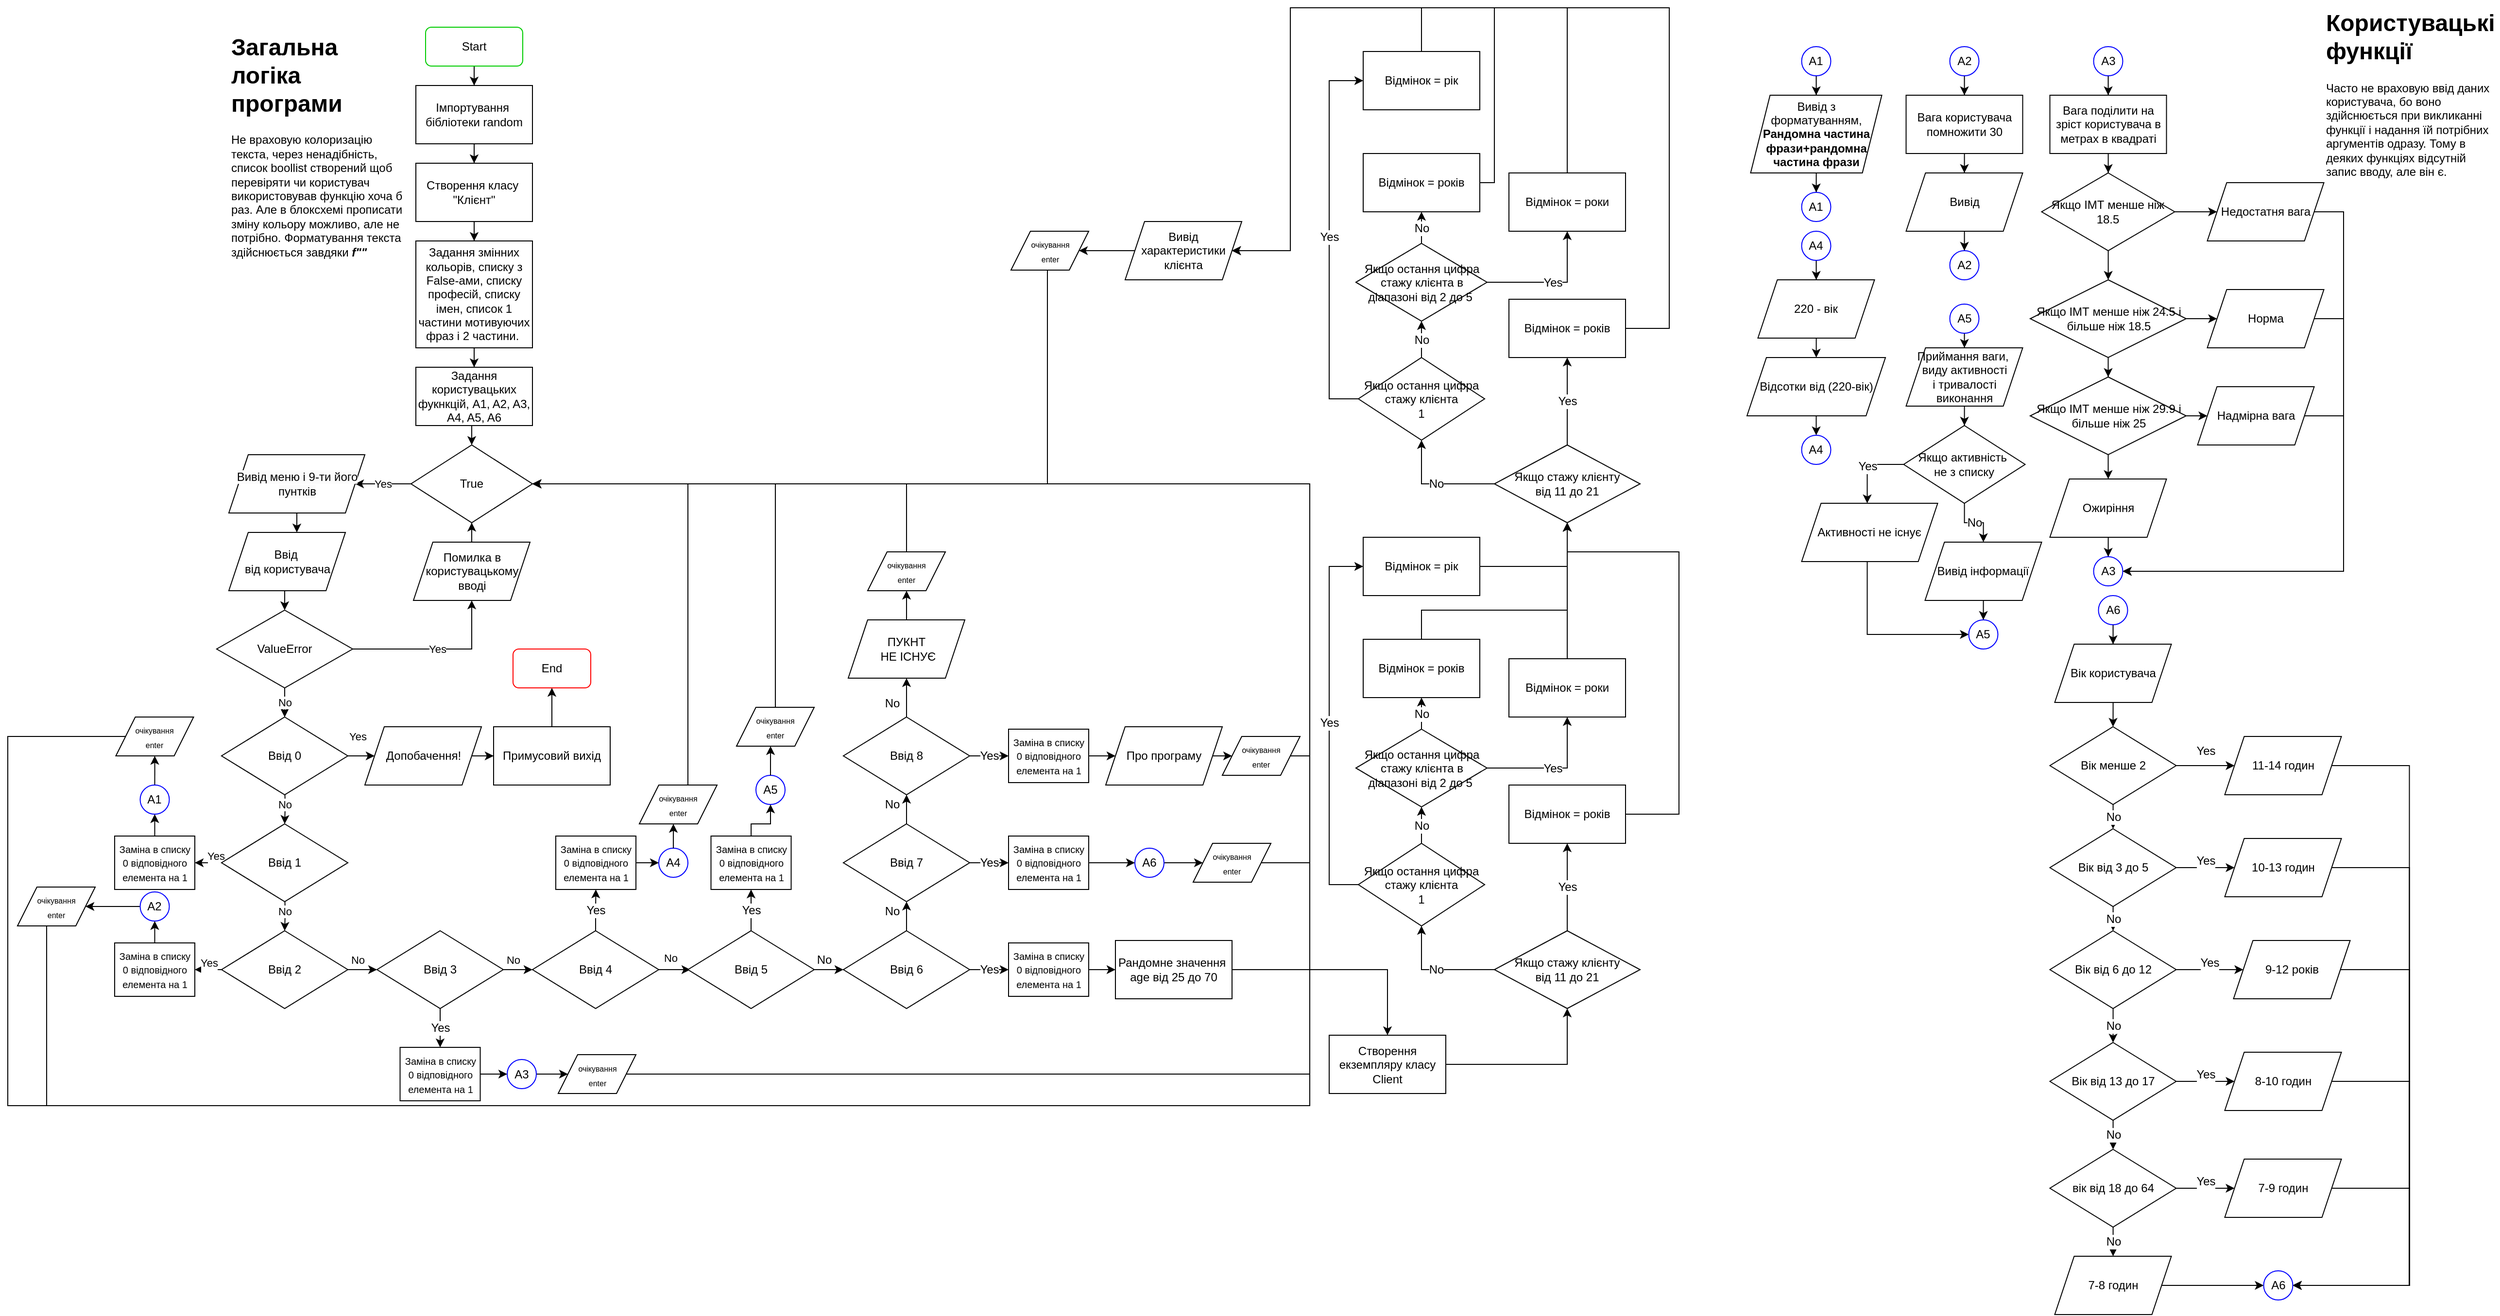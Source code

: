 <mxfile version="24.8.4">
  <diagram name="Страница — 1" id="UaPiPddcIc0e7YvXJM4-">
    <mxGraphModel dx="4014" dy="1689" grid="1" gridSize="10" guides="1" tooltips="1" connect="1" arrows="1" fold="1" page="1" pageScale="1" pageWidth="827" pageHeight="1169" math="0" shadow="0">
      <root>
        <mxCell id="0" />
        <mxCell id="1" parent="0" />
        <mxCell id="_xIgc5QAbVa4Z0y0vcoK-3" value="" style="edgeStyle=orthogonalEdgeStyle;rounded=0;orthogonalLoop=1;jettySize=auto;html=1;" edge="1" parent="1" source="_xIgc5QAbVa4Z0y0vcoK-1" target="_xIgc5QAbVa4Z0y0vcoK-2">
          <mxGeometry relative="1" as="geometry" />
        </mxCell>
        <mxCell id="_xIgc5QAbVa4Z0y0vcoK-1" value="Start" style="rounded=1;whiteSpace=wrap;html=1;strokeColor=#00CC00;" vertex="1" parent="1">
          <mxGeometry x="330" y="30" width="100" height="40" as="geometry" />
        </mxCell>
        <mxCell id="_xIgc5QAbVa4Z0y0vcoK-5" value="" style="edgeStyle=orthogonalEdgeStyle;rounded=0;orthogonalLoop=1;jettySize=auto;html=1;" edge="1" parent="1" source="_xIgc5QAbVa4Z0y0vcoK-2" target="_xIgc5QAbVa4Z0y0vcoK-4">
          <mxGeometry relative="1" as="geometry" />
        </mxCell>
        <mxCell id="_xIgc5QAbVa4Z0y0vcoK-2" value="Імпортування&amp;nbsp;&lt;div&gt;бібліотеки random&lt;/div&gt;" style="rounded=1;whiteSpace=wrap;html=1;arcSize=0;" vertex="1" parent="1">
          <mxGeometry x="320" y="90" width="120" height="60" as="geometry" />
        </mxCell>
        <mxCell id="_xIgc5QAbVa4Z0y0vcoK-7" value="" style="edgeStyle=orthogonalEdgeStyle;rounded=0;orthogonalLoop=1;jettySize=auto;html=1;" edge="1" parent="1" source="_xIgc5QAbVa4Z0y0vcoK-4" target="_xIgc5QAbVa4Z0y0vcoK-6">
          <mxGeometry relative="1" as="geometry" />
        </mxCell>
        <mxCell id="_xIgc5QAbVa4Z0y0vcoK-4" value="Створення класу&amp;nbsp;&lt;div&gt;&quot;Клієнт&quot;&lt;/div&gt;" style="whiteSpace=wrap;html=1;rounded=1;arcSize=0;" vertex="1" parent="1">
          <mxGeometry x="320" y="170" width="120" height="60" as="geometry" />
        </mxCell>
        <mxCell id="_xIgc5QAbVa4Z0y0vcoK-9" value="" style="edgeStyle=orthogonalEdgeStyle;rounded=0;orthogonalLoop=1;jettySize=auto;html=1;" edge="1" parent="1" source="_xIgc5QAbVa4Z0y0vcoK-6" target="_xIgc5QAbVa4Z0y0vcoK-8">
          <mxGeometry relative="1" as="geometry" />
        </mxCell>
        <mxCell id="_xIgc5QAbVa4Z0y0vcoK-6" value="Задання змінних кольорів, списку з False-ами, списку професій, списку імен, список 1 частини мотивуючих фраз і 2 частини.&amp;nbsp;" style="whiteSpace=wrap;html=1;rounded=1;arcSize=0;" vertex="1" parent="1">
          <mxGeometry x="320" y="250" width="120" height="110" as="geometry" />
        </mxCell>
        <mxCell id="_xIgc5QAbVa4Z0y0vcoK-35" style="edgeStyle=orthogonalEdgeStyle;rounded=0;orthogonalLoop=1;jettySize=auto;html=1;entryX=0.5;entryY=0;entryDx=0;entryDy=0;" edge="1" parent="1" source="_xIgc5QAbVa4Z0y0vcoK-8" target="_xIgc5QAbVa4Z0y0vcoK-10">
          <mxGeometry relative="1" as="geometry">
            <Array as="points">
              <mxPoint x="378" y="440" />
              <mxPoint x="378" y="440" />
            </Array>
          </mxGeometry>
        </mxCell>
        <mxCell id="_xIgc5QAbVa4Z0y0vcoK-8" value="Задання користувацьких фукнкцій, A1, A2, A3, A4, A5, A6" style="whiteSpace=wrap;html=1;rounded=1;arcSize=0;" vertex="1" parent="1">
          <mxGeometry x="320" y="380" width="120" height="60" as="geometry" />
        </mxCell>
        <mxCell id="_xIgc5QAbVa4Z0y0vcoK-13" value="Yes" style="edgeStyle=orthogonalEdgeStyle;rounded=0;orthogonalLoop=1;jettySize=auto;html=1;entryX=1;entryY=0.5;entryDx=0;entryDy=0;" edge="1" parent="1" source="_xIgc5QAbVa4Z0y0vcoK-10" target="_xIgc5QAbVa4Z0y0vcoK-19">
          <mxGeometry relative="1" as="geometry">
            <mxPoint x="267.5" y="490" as="targetPoint" />
          </mxGeometry>
        </mxCell>
        <mxCell id="_xIgc5QAbVa4Z0y0vcoK-10" value="True" style="rhombus;whiteSpace=wrap;html=1;rounded=1;arcSize=0;" vertex="1" parent="1">
          <mxGeometry x="315" y="460" width="125" height="80" as="geometry" />
        </mxCell>
        <mxCell id="_xIgc5QAbVa4Z0y0vcoK-18" value="Yes" style="edgeStyle=orthogonalEdgeStyle;rounded=0;orthogonalLoop=1;jettySize=auto;html=1;" edge="1" parent="1" source="_xIgc5QAbVa4Z0y0vcoK-15" target="_xIgc5QAbVa4Z0y0vcoK-21">
          <mxGeometry relative="1" as="geometry">
            <mxPoint x="367.5" y="590" as="targetPoint" />
          </mxGeometry>
        </mxCell>
        <mxCell id="_xIgc5QAbVa4Z0y0vcoK-27" value="" style="edgeStyle=orthogonalEdgeStyle;rounded=0;orthogonalLoop=1;jettySize=auto;html=1;entryX=0.5;entryY=0;entryDx=0;entryDy=0;" edge="1" parent="1" source="_xIgc5QAbVa4Z0y0vcoK-15" target="_xIgc5QAbVa4Z0y0vcoK-26">
          <mxGeometry relative="1" as="geometry">
            <mxPoint x="187.5" y="740" as="targetPoint" />
          </mxGeometry>
        </mxCell>
        <mxCell id="_xIgc5QAbVa4Z0y0vcoK-36" value="No" style="edgeStyle=orthogonalEdgeStyle;rounded=0;orthogonalLoop=1;jettySize=auto;html=1;" edge="1" parent="1" source="_xIgc5QAbVa4Z0y0vcoK-15" target="_xIgc5QAbVa4Z0y0vcoK-26">
          <mxGeometry relative="1" as="geometry" />
        </mxCell>
        <mxCell id="_xIgc5QAbVa4Z0y0vcoK-15" value="ValueError" style="rhombus;whiteSpace=wrap;html=1;rounded=0;" vertex="1" parent="1">
          <mxGeometry x="115" y="630" width="140" height="80" as="geometry" />
        </mxCell>
        <mxCell id="_xIgc5QAbVa4Z0y0vcoK-19" value="&lt;span style=&quot;color: rgb(0, 0, 0); font-family: Helvetica; font-size: 12px; font-style: normal; font-variant-ligatures: normal; font-variant-caps: normal; font-weight: 400; letter-spacing: normal; orphans: 2; text-align: center; text-indent: 0px; text-transform: none; widows: 2; word-spacing: 0px; -webkit-text-stroke-width: 0px; white-space: normal; background-color: rgb(251, 251, 251); text-decoration-thickness: initial; text-decoration-style: initial; text-decoration-color: initial; display: inline !important; float: none;&quot;&gt;Вивід меню і 9-ти його пунтків&lt;/span&gt;" style="shape=parallelogram;perimeter=parallelogramPerimeter;whiteSpace=wrap;html=1;fixedSize=1;" vertex="1" parent="1">
          <mxGeometry x="127.5" y="470" width="140" height="60" as="geometry" />
        </mxCell>
        <mxCell id="_xIgc5QAbVa4Z0y0vcoK-22" style="edgeStyle=orthogonalEdgeStyle;rounded=0;orthogonalLoop=1;jettySize=auto;html=1;entryX=0.5;entryY=1;entryDx=0;entryDy=0;" edge="1" parent="1" source="_xIgc5QAbVa4Z0y0vcoK-21" target="_xIgc5QAbVa4Z0y0vcoK-10">
          <mxGeometry relative="1" as="geometry" />
        </mxCell>
        <mxCell id="_xIgc5QAbVa4Z0y0vcoK-21" value="Помилка в користувацькому вводі" style="shape=parallelogram;perimeter=parallelogramPerimeter;whiteSpace=wrap;html=1;fixedSize=1;" vertex="1" parent="1">
          <mxGeometry x="317.5" y="560" width="120" height="60" as="geometry" />
        </mxCell>
        <mxCell id="_xIgc5QAbVa4Z0y0vcoK-25" style="edgeStyle=orthogonalEdgeStyle;rounded=0;orthogonalLoop=1;jettySize=auto;html=1;exitX=0.5;exitY=1;exitDx=0;exitDy=0;entryX=0.5;entryY=0;entryDx=0;entryDy=0;" edge="1" parent="1" source="_xIgc5QAbVa4Z0y0vcoK-23" target="_xIgc5QAbVa4Z0y0vcoK-15">
          <mxGeometry relative="1" as="geometry">
            <mxPoint x="227.5" y="680" as="targetPoint" />
            <Array as="points" />
          </mxGeometry>
        </mxCell>
        <mxCell id="_xIgc5QAbVa4Z0y0vcoK-23" value="Ввід&amp;nbsp;&lt;div&gt;від користувача&lt;/div&gt;" style="shape=parallelogram;perimeter=parallelogramPerimeter;whiteSpace=wrap;html=1;fixedSize=1;" vertex="1" parent="1">
          <mxGeometry x="127.5" y="550" width="120" height="60" as="geometry" />
        </mxCell>
        <mxCell id="_xIgc5QAbVa4Z0y0vcoK-24" style="edgeStyle=orthogonalEdgeStyle;rounded=0;orthogonalLoop=1;jettySize=auto;html=1;entryX=0.576;entryY=-0.008;entryDx=0;entryDy=0;entryPerimeter=0;" edge="1" parent="1" source="_xIgc5QAbVa4Z0y0vcoK-19" target="_xIgc5QAbVa4Z0y0vcoK-23">
          <mxGeometry relative="1" as="geometry" />
        </mxCell>
        <mxCell id="_xIgc5QAbVa4Z0y0vcoK-28" value="Yes" style="edgeStyle=orthogonalEdgeStyle;rounded=0;orthogonalLoop=1;jettySize=auto;html=1;entryX=0;entryY=0.5;entryDx=0;entryDy=0;" edge="1" parent="1" source="_xIgc5QAbVa4Z0y0vcoK-26" target="_xIgc5QAbVa4Z0y0vcoK-29">
          <mxGeometry x="0.517" y="20" relative="1" as="geometry">
            <mxPoint x="320" y="800" as="targetPoint" />
            <mxPoint as="offset" />
          </mxGeometry>
        </mxCell>
        <mxCell id="_xIgc5QAbVa4Z0y0vcoK-38" value="No" style="edgeStyle=orthogonalEdgeStyle;rounded=0;orthogonalLoop=1;jettySize=auto;html=1;" edge="1" parent="1" target="_xIgc5QAbVa4Z0y0vcoK-37">
          <mxGeometry relative="1" as="geometry">
            <mxPoint x="185" y="810" as="sourcePoint" />
          </mxGeometry>
        </mxCell>
        <mxCell id="_xIgc5QAbVa4Z0y0vcoK-26" value="Ввід 0" style="rhombus;whiteSpace=wrap;html=1;rounded=0;" vertex="1" parent="1">
          <mxGeometry x="120" y="740" width="130" height="80" as="geometry" />
        </mxCell>
        <mxCell id="_xIgc5QAbVa4Z0y0vcoK-32" value="" style="edgeStyle=orthogonalEdgeStyle;rounded=0;orthogonalLoop=1;jettySize=auto;html=1;" edge="1" parent="1" source="_xIgc5QAbVa4Z0y0vcoK-29" target="_xIgc5QAbVa4Z0y0vcoK-31">
          <mxGeometry relative="1" as="geometry" />
        </mxCell>
        <mxCell id="_xIgc5QAbVa4Z0y0vcoK-29" value="Допобачення!" style="shape=parallelogram;perimeter=parallelogramPerimeter;whiteSpace=wrap;html=1;fixedSize=1;" vertex="1" parent="1">
          <mxGeometry x="267.5" y="750" width="120" height="60" as="geometry" />
        </mxCell>
        <mxCell id="_xIgc5QAbVa4Z0y0vcoK-34" value="" style="edgeStyle=orthogonalEdgeStyle;rounded=0;orthogonalLoop=1;jettySize=auto;html=1;" edge="1" parent="1" source="_xIgc5QAbVa4Z0y0vcoK-31" target="_xIgc5QAbVa4Z0y0vcoK-33">
          <mxGeometry relative="1" as="geometry" />
        </mxCell>
        <mxCell id="_xIgc5QAbVa4Z0y0vcoK-31" value="Примусовий вихід" style="whiteSpace=wrap;html=1;" vertex="1" parent="1">
          <mxGeometry x="400" y="750" width="120" height="60" as="geometry" />
        </mxCell>
        <mxCell id="_xIgc5QAbVa4Z0y0vcoK-33" value="End" style="rounded=1;whiteSpace=wrap;html=1;strokeColor=#FF0000;" vertex="1" parent="1">
          <mxGeometry x="420" y="670" width="80" height="40" as="geometry" />
        </mxCell>
        <mxCell id="_xIgc5QAbVa4Z0y0vcoK-42" value="No" style="edgeStyle=orthogonalEdgeStyle;rounded=0;orthogonalLoop=1;jettySize=auto;html=1;" edge="1" parent="1" target="_xIgc5QAbVa4Z0y0vcoK-41">
          <mxGeometry relative="1" as="geometry">
            <mxPoint x="185" y="920" as="sourcePoint" />
          </mxGeometry>
        </mxCell>
        <mxCell id="_xIgc5QAbVa4Z0y0vcoK-90" value="&#xa;&lt;span style=&quot;color: rgb(0, 0, 0); font-family: Helvetica; font-size: 11px; font-style: normal; font-variant-ligatures: normal; font-variant-caps: normal; font-weight: 400; letter-spacing: normal; orphans: 2; text-align: center; text-indent: 0px; text-transform: none; widows: 2; word-spacing: 0px; -webkit-text-stroke-width: 0px; white-space: nowrap; background-color: rgb(255, 255, 255); text-decoration-thickness: initial; text-decoration-style: initial; text-decoration-color: initial; display: inline !important; float: none;&quot;&gt;Yes&lt;/span&gt;&#xa;&#xa;" style="edgeStyle=orthogonalEdgeStyle;rounded=0;orthogonalLoop=1;jettySize=auto;html=1;entryX=1;entryY=0.5;entryDx=0;entryDy=0;fontFamily=Helvetica;fontSize=12;fontColor=default;" edge="1" parent="1" source="_xIgc5QAbVa4Z0y0vcoK-37" target="_xIgc5QAbVa4Z0y0vcoK-89">
          <mxGeometry x="0.238" relative="1" as="geometry">
            <mxPoint x="1" as="offset" />
          </mxGeometry>
        </mxCell>
        <mxCell id="_xIgc5QAbVa4Z0y0vcoK-37" value="Ввід 1" style="rhombus;whiteSpace=wrap;html=1;rounded=0;" vertex="1" parent="1">
          <mxGeometry x="120" y="850" width="130" height="80" as="geometry" />
        </mxCell>
        <mxCell id="_xIgc5QAbVa4Z0y0vcoK-44" value="No" style="edgeStyle=orthogonalEdgeStyle;rounded=0;orthogonalLoop=1;jettySize=auto;html=1;" edge="1" parent="1" source="_xIgc5QAbVa4Z0y0vcoK-41" target="_xIgc5QAbVa4Z0y0vcoK-43">
          <mxGeometry x="0.2" y="10" relative="1" as="geometry">
            <mxPoint as="offset" />
          </mxGeometry>
        </mxCell>
        <mxCell id="_xIgc5QAbVa4Z0y0vcoK-88" value="&#xa;&lt;span style=&quot;color: rgb(0, 0, 0); font-family: Helvetica; font-size: 11px; font-style: normal; font-variant-ligatures: normal; font-variant-caps: normal; font-weight: 400; letter-spacing: normal; orphans: 2; text-align: center; text-indent: 0px; text-transform: none; widows: 2; word-spacing: 0px; -webkit-text-stroke-width: 0px; white-space: nowrap; background-color: rgb(255, 255, 255); text-decoration-thickness: initial; text-decoration-style: initial; text-decoration-color: initial; display: inline !important; float: none;&quot;&gt;Yes&lt;/span&gt;&#xa;&#xa;" style="edgeStyle=orthogonalEdgeStyle;rounded=0;orthogonalLoop=1;jettySize=auto;html=1;entryX=1;entryY=0.5;entryDx=0;entryDy=0;fontFamily=Helvetica;fontSize=12;fontColor=default;" edge="1" parent="1" source="_xIgc5QAbVa4Z0y0vcoK-41" target="_xIgc5QAbVa4Z0y0vcoK-85">
          <mxGeometry relative="1" as="geometry" />
        </mxCell>
        <mxCell id="_xIgc5QAbVa4Z0y0vcoK-41" value="Ввід 2" style="rhombus;whiteSpace=wrap;html=1;rounded=0;" vertex="1" parent="1">
          <mxGeometry x="120" y="960" width="130" height="80" as="geometry" />
        </mxCell>
        <mxCell id="_xIgc5QAbVa4Z0y0vcoK-46" value="No" style="edgeStyle=orthogonalEdgeStyle;rounded=0;orthogonalLoop=1;jettySize=auto;html=1;" edge="1" parent="1" source="_xIgc5QAbVa4Z0y0vcoK-43" target="_xIgc5QAbVa4Z0y0vcoK-45">
          <mxGeometry x="0.2" y="10" relative="1" as="geometry">
            <mxPoint as="offset" />
          </mxGeometry>
        </mxCell>
        <mxCell id="_xIgc5QAbVa4Z0y0vcoK-78" value="Yes" style="edgeStyle=orthogonalEdgeStyle;rounded=0;orthogonalLoop=1;jettySize=auto;html=1;entryX=0.5;entryY=0;entryDx=0;entryDy=0;fontFamily=Helvetica;fontSize=12;fontColor=default;" edge="1" parent="1" source="_xIgc5QAbVa4Z0y0vcoK-43" target="_xIgc5QAbVa4Z0y0vcoK-73">
          <mxGeometry relative="1" as="geometry">
            <Array as="points" />
          </mxGeometry>
        </mxCell>
        <mxCell id="_xIgc5QAbVa4Z0y0vcoK-43" value="Ввід 3" style="rhombus;whiteSpace=wrap;html=1;rounded=0;" vertex="1" parent="1">
          <mxGeometry x="280" y="960" width="130" height="80" as="geometry" />
        </mxCell>
        <mxCell id="_xIgc5QAbVa4Z0y0vcoK-51" value="No" style="edgeStyle=orthogonalEdgeStyle;rounded=0;orthogonalLoop=1;jettySize=auto;html=1;entryX=0;entryY=0.5;entryDx=0;entryDy=0;" edge="1" parent="1" source="_xIgc5QAbVa4Z0y0vcoK-45">
          <mxGeometry x="-0.394" y="10" relative="1" as="geometry">
            <mxPoint x="602.5" y="1000" as="targetPoint" />
            <mxPoint x="2" y="-2" as="offset" />
          </mxGeometry>
        </mxCell>
        <mxCell id="_xIgc5QAbVa4Z0y0vcoK-79" value="Yes" style="edgeStyle=orthogonalEdgeStyle;rounded=0;orthogonalLoop=1;jettySize=auto;html=1;fontFamily=Helvetica;fontSize=12;fontColor=default;" edge="1" parent="1" source="_xIgc5QAbVa4Z0y0vcoK-45" target="_xIgc5QAbVa4Z0y0vcoK-75">
          <mxGeometry relative="1" as="geometry" />
        </mxCell>
        <mxCell id="_xIgc5QAbVa4Z0y0vcoK-45" value="Ввід 4" style="rhombus;whiteSpace=wrap;html=1;rounded=0;" vertex="1" parent="1">
          <mxGeometry x="440" y="960" width="130" height="80" as="geometry" />
        </mxCell>
        <mxCell id="_xIgc5QAbVa4Z0y0vcoK-70" value="Yes" style="edgeStyle=orthogonalEdgeStyle;rounded=0;orthogonalLoop=1;jettySize=auto;html=1;entryX=0.5;entryY=1;entryDx=0;entryDy=0;fontFamily=Helvetica;fontSize=12;fontColor=default;" edge="1" parent="1" source="_xIgc5QAbVa4Z0y0vcoK-47" target="_xIgc5QAbVa4Z0y0vcoK-76">
          <mxGeometry relative="1" as="geometry">
            <mxPoint x="665" y="925" as="targetPoint" />
          </mxGeometry>
        </mxCell>
        <mxCell id="_xIgc5QAbVa4Z0y0vcoK-94" value="No" style="edgeStyle=orthogonalEdgeStyle;rounded=0;orthogonalLoop=1;jettySize=auto;html=1;entryX=0;entryY=0.5;entryDx=0;entryDy=0;fontFamily=Helvetica;fontSize=12;fontColor=default;" edge="1" parent="1" source="_xIgc5QAbVa4Z0y0vcoK-47" target="_xIgc5QAbVa4Z0y0vcoK-48">
          <mxGeometry x="0.2" y="10" relative="1" as="geometry">
            <mxPoint as="offset" />
          </mxGeometry>
        </mxCell>
        <mxCell id="_xIgc5QAbVa4Z0y0vcoK-47" value="Ввід 5" style="rhombus;whiteSpace=wrap;html=1;rounded=0;" vertex="1" parent="1">
          <mxGeometry x="600" y="960" width="130" height="80" as="geometry" />
        </mxCell>
        <mxCell id="_xIgc5QAbVa4Z0y0vcoK-96" value="No" style="edgeStyle=orthogonalEdgeStyle;rounded=0;orthogonalLoop=1;jettySize=auto;html=1;entryX=0.5;entryY=1;entryDx=0;entryDy=0;fontFamily=Helvetica;fontSize=12;fontColor=default;" edge="1" parent="1" source="_xIgc5QAbVa4Z0y0vcoK-48" target="_xIgc5QAbVa4Z0y0vcoK-49">
          <mxGeometry x="0.6" y="15" relative="1" as="geometry">
            <mxPoint as="offset" />
          </mxGeometry>
        </mxCell>
        <mxCell id="_xIgc5QAbVa4Z0y0vcoK-103" value="Yes" style="edgeStyle=orthogonalEdgeStyle;rounded=0;orthogonalLoop=1;jettySize=auto;html=1;entryX=0;entryY=0.5;entryDx=0;entryDy=0;fontFamily=Helvetica;fontSize=12;fontColor=default;" edge="1" parent="1" source="_xIgc5QAbVa4Z0y0vcoK-48" target="_xIgc5QAbVa4Z0y0vcoK-102">
          <mxGeometry relative="1" as="geometry" />
        </mxCell>
        <mxCell id="_xIgc5QAbVa4Z0y0vcoK-48" value="Ввід 6" style="rhombus;whiteSpace=wrap;html=1;rounded=0;" vertex="1" parent="1">
          <mxGeometry x="760" y="960" width="130" height="80" as="geometry" />
        </mxCell>
        <mxCell id="_xIgc5QAbVa4Z0y0vcoK-93" value="No" style="edgeStyle=orthogonalEdgeStyle;rounded=0;orthogonalLoop=1;jettySize=auto;html=1;entryX=0.5;entryY=1;entryDx=0;entryDy=0;fontFamily=Helvetica;fontSize=12;fontColor=default;" edge="1" parent="1" source="_xIgc5QAbVa4Z0y0vcoK-49" target="_xIgc5QAbVa4Z0y0vcoK-50">
          <mxGeometry x="0.6" y="15" relative="1" as="geometry">
            <mxPoint as="offset" />
          </mxGeometry>
        </mxCell>
        <mxCell id="_xIgc5QAbVa4Z0y0vcoK-104" value="Yes" style="edgeStyle=orthogonalEdgeStyle;rounded=0;orthogonalLoop=1;jettySize=auto;html=1;entryX=0;entryY=0.5;entryDx=0;entryDy=0;fontFamily=Helvetica;fontSize=12;fontColor=default;" edge="1" parent="1" source="_xIgc5QAbVa4Z0y0vcoK-49" target="_xIgc5QAbVa4Z0y0vcoK-101">
          <mxGeometry relative="1" as="geometry" />
        </mxCell>
        <mxCell id="_xIgc5QAbVa4Z0y0vcoK-49" value="Ввід 7" style="rhombus;whiteSpace=wrap;html=1;rounded=0;" vertex="1" parent="1">
          <mxGeometry x="760" y="850" width="130" height="80" as="geometry" />
        </mxCell>
        <mxCell id="_xIgc5QAbVa4Z0y0vcoK-86" value="No" style="edgeStyle=orthogonalEdgeStyle;rounded=0;orthogonalLoop=1;jettySize=auto;html=1;fontFamily=Helvetica;fontSize=12;fontColor=default;entryX=0.5;entryY=1;entryDx=0;entryDy=0;" edge="1" parent="1" source="_xIgc5QAbVa4Z0y0vcoK-50" target="_xIgc5QAbVa4Z0y0vcoK-97">
          <mxGeometry x="-0.279" y="15" relative="1" as="geometry">
            <mxPoint x="830" y="690" as="targetPoint" />
            <mxPoint as="offset" />
          </mxGeometry>
        </mxCell>
        <mxCell id="_xIgc5QAbVa4Z0y0vcoK-100" value="Yes" style="edgeStyle=orthogonalEdgeStyle;rounded=0;orthogonalLoop=1;jettySize=auto;html=1;entryX=0;entryY=0.5;entryDx=0;entryDy=0;fontFamily=Helvetica;fontSize=12;fontColor=default;" edge="1" parent="1" source="_xIgc5QAbVa4Z0y0vcoK-50" target="_xIgc5QAbVa4Z0y0vcoK-99">
          <mxGeometry relative="1" as="geometry" />
        </mxCell>
        <mxCell id="_xIgc5QAbVa4Z0y0vcoK-50" value="Ввід 8" style="rhombus;whiteSpace=wrap;html=1;rounded=0;" vertex="1" parent="1">
          <mxGeometry x="760" y="740" width="130" height="80" as="geometry" />
        </mxCell>
        <mxCell id="_xIgc5QAbVa4Z0y0vcoK-128" style="edgeStyle=orthogonalEdgeStyle;rounded=0;orthogonalLoop=1;jettySize=auto;html=1;entryX=0.5;entryY=1;entryDx=0;entryDy=0;fontFamily=Helvetica;fontSize=12;fontColor=default;" edge="1" parent="1" source="_xIgc5QAbVa4Z0y0vcoK-58" target="_xIgc5QAbVa4Z0y0vcoK-127">
          <mxGeometry relative="1" as="geometry" />
        </mxCell>
        <mxCell id="_xIgc5QAbVa4Z0y0vcoK-58" value="A1" style="ellipse;whiteSpace=wrap;html=1;aspect=fixed;rounded=0;strokeColor=#0000FF;align=center;verticalAlign=middle;fontFamily=Helvetica;fontSize=12;fontColor=default;fillColor=default;" vertex="1" parent="1">
          <mxGeometry x="36.25" y="810" width="30" height="30" as="geometry" />
        </mxCell>
        <mxCell id="_xIgc5QAbVa4Z0y0vcoK-131" style="edgeStyle=orthogonalEdgeStyle;rounded=0;orthogonalLoop=1;jettySize=auto;html=1;entryX=1;entryY=0.5;entryDx=0;entryDy=0;fontFamily=Helvetica;fontSize=12;fontColor=default;" edge="1" parent="1" source="_xIgc5QAbVa4Z0y0vcoK-59" target="_xIgc5QAbVa4Z0y0vcoK-130">
          <mxGeometry relative="1" as="geometry" />
        </mxCell>
        <mxCell id="_xIgc5QAbVa4Z0y0vcoK-59" value="A2" style="ellipse;whiteSpace=wrap;html=1;aspect=fixed;rounded=0;strokeColor=#0000FF;align=center;verticalAlign=middle;fontFamily=Helvetica;fontSize=12;fontColor=default;fillColor=default;" vertex="1" parent="1">
          <mxGeometry x="36.25" y="920" width="30" height="30" as="geometry" />
        </mxCell>
        <mxCell id="_xIgc5QAbVa4Z0y0vcoK-125" style="edgeStyle=orthogonalEdgeStyle;rounded=0;orthogonalLoop=1;jettySize=auto;html=1;entryX=0;entryY=0.5;entryDx=0;entryDy=0;fontFamily=Helvetica;fontSize=12;fontColor=default;" edge="1" parent="1" source="_xIgc5QAbVa4Z0y0vcoK-60" target="_xIgc5QAbVa4Z0y0vcoK-124">
          <mxGeometry relative="1" as="geometry" />
        </mxCell>
        <mxCell id="_xIgc5QAbVa4Z0y0vcoK-60" value="A3" style="ellipse;whiteSpace=wrap;html=1;aspect=fixed;rounded=0;strokeColor=#0000FF;align=center;verticalAlign=middle;fontFamily=Helvetica;fontSize=12;fontColor=default;fillColor=default;" vertex="1" parent="1">
          <mxGeometry x="414" y="1092.5" width="30" height="30" as="geometry" />
        </mxCell>
        <mxCell id="_xIgc5QAbVa4Z0y0vcoK-61" value="A4" style="ellipse;whiteSpace=wrap;html=1;aspect=fixed;rounded=0;strokeColor=#0000FF;align=center;verticalAlign=middle;fontFamily=Helvetica;fontSize=12;fontColor=default;fillColor=default;" vertex="1" parent="1">
          <mxGeometry x="570" y="875" width="30" height="30" as="geometry" />
        </mxCell>
        <mxCell id="_xIgc5QAbVa4Z0y0vcoK-62" value="A5" style="ellipse;whiteSpace=wrap;html=1;aspect=fixed;rounded=0;strokeColor=#0000FF;align=center;verticalAlign=middle;fontFamily=Helvetica;fontSize=12;fontColor=default;fillColor=default;" vertex="1" parent="1">
          <mxGeometry x="670" y="800" width="30" height="30" as="geometry" />
        </mxCell>
        <mxCell id="_xIgc5QAbVa4Z0y0vcoK-81" style="edgeStyle=orthogonalEdgeStyle;rounded=0;orthogonalLoop=1;jettySize=auto;html=1;entryX=0;entryY=0.5;entryDx=0;entryDy=0;fontFamily=Helvetica;fontSize=12;fontColor=default;" edge="1" parent="1" source="_xIgc5QAbVa4Z0y0vcoK-73" target="_xIgc5QAbVa4Z0y0vcoK-60">
          <mxGeometry relative="1" as="geometry" />
        </mxCell>
        <mxCell id="_xIgc5QAbVa4Z0y0vcoK-73" value="&lt;font style=&quot;font-size: 10px;&quot;&gt;Заміна в списку 0 відповідного елемента на 1&lt;/font&gt;" style="rounded=0;whiteSpace=wrap;html=1;strokeColor=default;align=center;verticalAlign=middle;fontFamily=Helvetica;fontSize=12;fontColor=default;fillColor=default;" vertex="1" parent="1">
          <mxGeometry x="303.75" y="1080" width="82.5" height="55" as="geometry" />
        </mxCell>
        <mxCell id="_xIgc5QAbVa4Z0y0vcoK-82" style="edgeStyle=orthogonalEdgeStyle;rounded=0;orthogonalLoop=1;jettySize=auto;html=1;entryX=0;entryY=0.5;entryDx=0;entryDy=0;fontFamily=Helvetica;fontSize=12;fontColor=default;" edge="1" parent="1" source="_xIgc5QAbVa4Z0y0vcoK-75" target="_xIgc5QAbVa4Z0y0vcoK-61">
          <mxGeometry relative="1" as="geometry" />
        </mxCell>
        <mxCell id="_xIgc5QAbVa4Z0y0vcoK-75" value="&lt;font style=&quot;font-size: 10px;&quot;&gt;Заміна в списку 0 відповідного елемента на 1&lt;/font&gt;" style="rounded=0;whiteSpace=wrap;html=1;strokeColor=default;align=center;verticalAlign=middle;fontFamily=Helvetica;fontSize=12;fontColor=default;fillColor=default;" vertex="1" parent="1">
          <mxGeometry x="464" y="862.5" width="82.5" height="55" as="geometry" />
        </mxCell>
        <mxCell id="_xIgc5QAbVa4Z0y0vcoK-114" style="edgeStyle=orthogonalEdgeStyle;rounded=0;orthogonalLoop=1;jettySize=auto;html=1;entryX=0.5;entryY=1;entryDx=0;entryDy=0;fontFamily=Helvetica;fontSize=12;fontColor=default;" edge="1" parent="1" source="_xIgc5QAbVa4Z0y0vcoK-76" target="_xIgc5QAbVa4Z0y0vcoK-62">
          <mxGeometry relative="1" as="geometry">
            <Array as="points">
              <mxPoint x="665" y="850" />
              <mxPoint x="685" y="850" />
            </Array>
          </mxGeometry>
        </mxCell>
        <mxCell id="_xIgc5QAbVa4Z0y0vcoK-76" value="&lt;font style=&quot;font-size: 10px;&quot;&gt;Заміна в списку 0 відповідного елемента на 1&lt;/font&gt;" style="rounded=0;whiteSpace=wrap;html=1;strokeColor=default;align=center;verticalAlign=middle;fontFamily=Helvetica;fontSize=12;fontColor=default;fillColor=default;" vertex="1" parent="1">
          <mxGeometry x="623.75" y="862.5" width="82.5" height="55" as="geometry" />
        </mxCell>
        <mxCell id="_xIgc5QAbVa4Z0y0vcoK-92" style="edgeStyle=orthogonalEdgeStyle;rounded=0;orthogonalLoop=1;jettySize=auto;html=1;entryX=0.5;entryY=1;entryDx=0;entryDy=0;fontFamily=Helvetica;fontSize=12;fontColor=default;" edge="1" parent="1" source="_xIgc5QAbVa4Z0y0vcoK-85" target="_xIgc5QAbVa4Z0y0vcoK-59">
          <mxGeometry relative="1" as="geometry" />
        </mxCell>
        <mxCell id="_xIgc5QAbVa4Z0y0vcoK-85" value="&lt;font style=&quot;font-size: 10px;&quot;&gt;Заміна в списку 0 відповідного елемента на 1&lt;/font&gt;" style="rounded=0;whiteSpace=wrap;html=1;strokeColor=default;align=center;verticalAlign=middle;fontFamily=Helvetica;fontSize=12;fontColor=default;fillColor=default;" vertex="1" parent="1">
          <mxGeometry x="10" y="972.5" width="82.5" height="55" as="geometry" />
        </mxCell>
        <mxCell id="_xIgc5QAbVa4Z0y0vcoK-91" style="edgeStyle=orthogonalEdgeStyle;rounded=0;orthogonalLoop=1;jettySize=auto;html=1;entryX=0.5;entryY=1;entryDx=0;entryDy=0;fontFamily=Helvetica;fontSize=12;fontColor=default;" edge="1" parent="1" source="_xIgc5QAbVa4Z0y0vcoK-89" target="_xIgc5QAbVa4Z0y0vcoK-58">
          <mxGeometry relative="1" as="geometry" />
        </mxCell>
        <mxCell id="_xIgc5QAbVa4Z0y0vcoK-89" value="&lt;font style=&quot;font-size: 10px;&quot;&gt;Заміна в списку 0 відповідного елемента на 1&lt;/font&gt;" style="rounded=0;whiteSpace=wrap;html=1;strokeColor=default;align=center;verticalAlign=middle;fontFamily=Helvetica;fontSize=12;fontColor=default;fillColor=default;" vertex="1" parent="1">
          <mxGeometry x="10" y="862.5" width="82.5" height="55" as="geometry" />
        </mxCell>
        <mxCell id="_xIgc5QAbVa4Z0y0vcoK-144" style="edgeStyle=orthogonalEdgeStyle;rounded=0;orthogonalLoop=1;jettySize=auto;html=1;entryX=0.5;entryY=1;entryDx=0;entryDy=0;fontFamily=Helvetica;fontSize=12;fontColor=default;" edge="1" parent="1" source="_xIgc5QAbVa4Z0y0vcoK-97" target="_xIgc5QAbVa4Z0y0vcoK-143">
          <mxGeometry relative="1" as="geometry" />
        </mxCell>
        <mxCell id="_xIgc5QAbVa4Z0y0vcoK-97" value="ПУКНТ&lt;div&gt;&amp;nbsp;НЕ ІСНУЄ&lt;/div&gt;" style="shape=parallelogram;perimeter=parallelogramPerimeter;whiteSpace=wrap;html=1;fixedSize=1;rounded=0;strokeColor=default;align=center;verticalAlign=middle;fontFamily=Helvetica;fontSize=12;fontColor=default;fillColor=default;" vertex="1" parent="1">
          <mxGeometry x="765" y="640" width="120" height="60" as="geometry" />
        </mxCell>
        <mxCell id="_xIgc5QAbVa4Z0y0vcoK-107" value="" style="edgeStyle=orthogonalEdgeStyle;rounded=0;orthogonalLoop=1;jettySize=auto;html=1;fontFamily=Helvetica;fontSize=12;fontColor=default;" edge="1" parent="1" source="_xIgc5QAbVa4Z0y0vcoK-99" target="_xIgc5QAbVa4Z0y0vcoK-108">
          <mxGeometry relative="1" as="geometry">
            <mxPoint x="1073.75" y="780" as="targetPoint" />
          </mxGeometry>
        </mxCell>
        <mxCell id="_xIgc5QAbVa4Z0y0vcoK-99" value="&lt;font style=&quot;font-size: 10px;&quot;&gt;Заміна в списку 0 відповідного елемента на 1&lt;/font&gt;" style="rounded=0;whiteSpace=wrap;html=1;strokeColor=default;align=center;verticalAlign=middle;fontFamily=Helvetica;fontSize=12;fontColor=default;fillColor=default;" vertex="1" parent="1">
          <mxGeometry x="930" y="752.5" width="82.5" height="55" as="geometry" />
        </mxCell>
        <mxCell id="_xIgc5QAbVa4Z0y0vcoK-136" value="" style="edgeStyle=orthogonalEdgeStyle;rounded=0;orthogonalLoop=1;jettySize=auto;html=1;fontFamily=Helvetica;fontSize=12;fontColor=default;entryX=0;entryY=0.5;entryDx=0;entryDy=0;" edge="1" parent="1" source="_xIgc5QAbVa4Z0y0vcoK-101" target="_xIgc5QAbVa4Z0y0vcoK-137">
          <mxGeometry relative="1" as="geometry">
            <mxPoint x="1093.75" y="890" as="targetPoint" />
          </mxGeometry>
        </mxCell>
        <mxCell id="_xIgc5QAbVa4Z0y0vcoK-101" value="&lt;font style=&quot;font-size: 10px;&quot;&gt;Заміна в списку 0 відповідного елемента на 1&lt;/font&gt;" style="rounded=0;whiteSpace=wrap;html=1;strokeColor=default;align=center;verticalAlign=middle;fontFamily=Helvetica;fontSize=12;fontColor=default;fillColor=default;" vertex="1" parent="1">
          <mxGeometry x="930" y="862.5" width="82.5" height="55" as="geometry" />
        </mxCell>
        <mxCell id="_xIgc5QAbVa4Z0y0vcoK-142" style="edgeStyle=orthogonalEdgeStyle;rounded=0;orthogonalLoop=1;jettySize=auto;html=1;fontFamily=Helvetica;fontSize=12;fontColor=default;" edge="1" parent="1" source="_xIgc5QAbVa4Z0y0vcoK-102" target="_xIgc5QAbVa4Z0y0vcoK-146">
          <mxGeometry relative="1" as="geometry">
            <mxPoint x="1080" y="1000" as="targetPoint" />
          </mxGeometry>
        </mxCell>
        <mxCell id="_xIgc5QAbVa4Z0y0vcoK-102" value="&lt;font style=&quot;font-size: 10px;&quot;&gt;Заміна в списку 0 відповідного елемента на 1&lt;/font&gt;" style="rounded=0;whiteSpace=wrap;html=1;strokeColor=default;align=center;verticalAlign=middle;fontFamily=Helvetica;fontSize=12;fontColor=default;fillColor=default;" vertex="1" parent="1">
          <mxGeometry x="930" y="972.5" width="82.5" height="55" as="geometry" />
        </mxCell>
        <mxCell id="_xIgc5QAbVa4Z0y0vcoK-112" style="edgeStyle=orthogonalEdgeStyle;rounded=0;orthogonalLoop=1;jettySize=auto;html=1;entryX=0;entryY=0.5;entryDx=0;entryDy=0;fontFamily=Helvetica;fontSize=12;fontColor=default;" edge="1" parent="1" source="_xIgc5QAbVa4Z0y0vcoK-108" target="_xIgc5QAbVa4Z0y0vcoK-109">
          <mxGeometry relative="1" as="geometry">
            <Array as="points">
              <mxPoint x="1130" y="780" />
              <mxPoint x="1130" y="780" />
            </Array>
          </mxGeometry>
        </mxCell>
        <mxCell id="_xIgc5QAbVa4Z0y0vcoK-108" value="Про програму" style="shape=parallelogram;perimeter=parallelogramPerimeter;whiteSpace=wrap;html=1;fixedSize=1;rounded=0;strokeColor=default;align=center;verticalAlign=middle;fontFamily=Helvetica;fontSize=12;fontColor=default;fillColor=default;" vertex="1" parent="1">
          <mxGeometry x="1030" y="750" width="120" height="60" as="geometry" />
        </mxCell>
        <mxCell id="_xIgc5QAbVa4Z0y0vcoK-111" style="edgeStyle=orthogonalEdgeStyle;rounded=0;orthogonalLoop=1;jettySize=auto;html=1;entryX=1;entryY=0.5;entryDx=0;entryDy=0;fontFamily=Helvetica;fontSize=12;fontColor=default;" edge="1" parent="1" source="_xIgc5QAbVa4Z0y0vcoK-109" target="_xIgc5QAbVa4Z0y0vcoK-10">
          <mxGeometry relative="1" as="geometry">
            <Array as="points">
              <mxPoint x="1240" y="780" />
              <mxPoint x="1240" y="500" />
            </Array>
          </mxGeometry>
        </mxCell>
        <mxCell id="_xIgc5QAbVa4Z0y0vcoK-109" value="&lt;font style=&quot;font-size: 8px;&quot;&gt;очікування&lt;/font&gt;&lt;div&gt;&lt;font style=&quot;font-size: 8px;&quot;&gt;enter&lt;/font&gt;&lt;/div&gt;" style="shape=parallelogram;perimeter=parallelogramPerimeter;whiteSpace=wrap;html=1;fixedSize=1;rounded=0;strokeColor=default;align=center;verticalAlign=middle;fontFamily=Helvetica;fontSize=12;fontColor=default;fillColor=default;" vertex="1" parent="1">
          <mxGeometry x="1150" y="760" width="80" height="40" as="geometry" />
        </mxCell>
        <mxCell id="_xIgc5QAbVa4Z0y0vcoK-117" style="edgeStyle=orthogonalEdgeStyle;rounded=0;orthogonalLoop=1;jettySize=auto;html=1;entryX=1;entryY=0.5;entryDx=0;entryDy=0;fontFamily=Helvetica;fontSize=12;fontColor=default;" edge="1" parent="1" source="_xIgc5QAbVa4Z0y0vcoK-113" target="_xIgc5QAbVa4Z0y0vcoK-10">
          <mxGeometry relative="1" as="geometry">
            <Array as="points">
              <mxPoint x="690" y="500" />
            </Array>
          </mxGeometry>
        </mxCell>
        <mxCell id="_xIgc5QAbVa4Z0y0vcoK-113" value="&lt;font style=&quot;font-size: 8px;&quot;&gt;очікування&lt;/font&gt;&lt;div&gt;&lt;font style=&quot;font-size: 8px;&quot;&gt;enter&lt;/font&gt;&lt;/div&gt;" style="shape=parallelogram;perimeter=parallelogramPerimeter;whiteSpace=wrap;html=1;fixedSize=1;rounded=0;strokeColor=default;align=center;verticalAlign=middle;fontFamily=Helvetica;fontSize=12;fontColor=default;fillColor=default;" vertex="1" parent="1">
          <mxGeometry x="650" y="730" width="80" height="40" as="geometry" />
        </mxCell>
        <mxCell id="_xIgc5QAbVa4Z0y0vcoK-116" style="edgeStyle=orthogonalEdgeStyle;rounded=0;orthogonalLoop=1;jettySize=auto;html=1;entryX=0.438;entryY=1;entryDx=0;entryDy=0;entryPerimeter=0;fontFamily=Helvetica;fontSize=12;fontColor=default;" edge="1" parent="1" source="_xIgc5QAbVa4Z0y0vcoK-62" target="_xIgc5QAbVa4Z0y0vcoK-113">
          <mxGeometry relative="1" as="geometry" />
        </mxCell>
        <mxCell id="_xIgc5QAbVa4Z0y0vcoK-123" style="edgeStyle=orthogonalEdgeStyle;rounded=0;orthogonalLoop=1;jettySize=auto;html=1;entryX=1;entryY=0.5;entryDx=0;entryDy=0;fontFamily=Helvetica;fontSize=12;fontColor=default;" edge="1" parent="1" source="_xIgc5QAbVa4Z0y0vcoK-118" target="_xIgc5QAbVa4Z0y0vcoK-10">
          <mxGeometry relative="1" as="geometry">
            <Array as="points">
              <mxPoint x="600" y="500" />
            </Array>
          </mxGeometry>
        </mxCell>
        <mxCell id="_xIgc5QAbVa4Z0y0vcoK-118" value="&lt;font style=&quot;font-size: 8px;&quot;&gt;очікування&lt;/font&gt;&lt;div&gt;&lt;font style=&quot;font-size: 8px;&quot;&gt;enter&lt;/font&gt;&lt;/div&gt;" style="shape=parallelogram;perimeter=parallelogramPerimeter;whiteSpace=wrap;html=1;fixedSize=1;rounded=0;strokeColor=default;align=center;verticalAlign=middle;fontFamily=Helvetica;fontSize=12;fontColor=default;fillColor=default;" vertex="1" parent="1">
          <mxGeometry x="550" y="810" width="80" height="40" as="geometry" />
        </mxCell>
        <mxCell id="_xIgc5QAbVa4Z0y0vcoK-122" style="edgeStyle=orthogonalEdgeStyle;rounded=0;orthogonalLoop=1;jettySize=auto;html=1;entryX=0.438;entryY=1;entryDx=0;entryDy=0;entryPerimeter=0;fontFamily=Helvetica;fontSize=12;fontColor=default;" edge="1" parent="1" source="_xIgc5QAbVa4Z0y0vcoK-61" target="_xIgc5QAbVa4Z0y0vcoK-118">
          <mxGeometry relative="1" as="geometry" />
        </mxCell>
        <mxCell id="_xIgc5QAbVa4Z0y0vcoK-126" style="edgeStyle=orthogonalEdgeStyle;rounded=0;orthogonalLoop=1;jettySize=auto;html=1;entryX=1;entryY=0.5;entryDx=0;entryDy=0;fontFamily=Helvetica;fontSize=12;fontColor=default;" edge="1" parent="1" source="_xIgc5QAbVa4Z0y0vcoK-124" target="_xIgc5QAbVa4Z0y0vcoK-10">
          <mxGeometry relative="1" as="geometry">
            <Array as="points">
              <mxPoint x="1240" y="1107" />
              <mxPoint x="1240" y="500" />
            </Array>
          </mxGeometry>
        </mxCell>
        <mxCell id="_xIgc5QAbVa4Z0y0vcoK-124" value="&lt;font style=&quot;font-size: 8px;&quot;&gt;очікування&lt;/font&gt;&lt;div&gt;&lt;font style=&quot;font-size: 8px;&quot;&gt;enter&lt;/font&gt;&lt;/div&gt;" style="shape=parallelogram;perimeter=parallelogramPerimeter;whiteSpace=wrap;html=1;fixedSize=1;rounded=0;strokeColor=default;align=center;verticalAlign=middle;fontFamily=Helvetica;fontSize=12;fontColor=default;fillColor=default;" vertex="1" parent="1">
          <mxGeometry x="466.5" y="1087.5" width="80" height="40" as="geometry" />
        </mxCell>
        <mxCell id="_xIgc5QAbVa4Z0y0vcoK-129" style="edgeStyle=orthogonalEdgeStyle;rounded=0;orthogonalLoop=1;jettySize=auto;html=1;entryX=1;entryY=0.5;entryDx=0;entryDy=0;fontFamily=Helvetica;fontSize=12;fontColor=default;" edge="1" parent="1" source="_xIgc5QAbVa4Z0y0vcoK-127" target="_xIgc5QAbVa4Z0y0vcoK-10">
          <mxGeometry relative="1" as="geometry">
            <Array as="points">
              <mxPoint x="-100" y="760" />
              <mxPoint x="-100" y="1140" />
              <mxPoint x="1240" y="1140" />
              <mxPoint x="1240" y="500" />
            </Array>
          </mxGeometry>
        </mxCell>
        <mxCell id="_xIgc5QAbVa4Z0y0vcoK-127" value="&lt;font style=&quot;font-size: 8px;&quot;&gt;очікування&lt;/font&gt;&lt;div&gt;&lt;font style=&quot;font-size: 8px;&quot;&gt;enter&lt;/font&gt;&lt;/div&gt;" style="shape=parallelogram;perimeter=parallelogramPerimeter;whiteSpace=wrap;html=1;fixedSize=1;rounded=0;strokeColor=default;align=center;verticalAlign=middle;fontFamily=Helvetica;fontSize=12;fontColor=default;fillColor=default;" vertex="1" parent="1">
          <mxGeometry x="11.25" y="740" width="80" height="40" as="geometry" />
        </mxCell>
        <mxCell id="_xIgc5QAbVa4Z0y0vcoK-132" style="edgeStyle=orthogonalEdgeStyle;rounded=0;orthogonalLoop=1;jettySize=auto;html=1;entryX=1;entryY=0.5;entryDx=0;entryDy=0;fontFamily=Helvetica;fontSize=12;fontColor=default;" edge="1" parent="1" source="_xIgc5QAbVa4Z0y0vcoK-130" target="_xIgc5QAbVa4Z0y0vcoK-10">
          <mxGeometry relative="1" as="geometry">
            <Array as="points">
              <mxPoint x="-60" y="1140" />
              <mxPoint x="1240" y="1140" />
              <mxPoint x="1240" y="500" />
            </Array>
          </mxGeometry>
        </mxCell>
        <mxCell id="_xIgc5QAbVa4Z0y0vcoK-130" value="&lt;font style=&quot;font-size: 8px;&quot;&gt;очікування&lt;/font&gt;&lt;div&gt;&lt;font style=&quot;font-size: 8px;&quot;&gt;enter&lt;/font&gt;&lt;/div&gt;" style="shape=parallelogram;perimeter=parallelogramPerimeter;whiteSpace=wrap;html=1;fixedSize=1;rounded=0;strokeColor=default;align=center;verticalAlign=middle;fontFamily=Helvetica;fontSize=12;fontColor=default;fillColor=default;" vertex="1" parent="1">
          <mxGeometry x="-90" y="915" width="80" height="40" as="geometry" />
        </mxCell>
        <mxCell id="_xIgc5QAbVa4Z0y0vcoK-139" style="edgeStyle=orthogonalEdgeStyle;rounded=0;orthogonalLoop=1;jettySize=auto;html=1;entryX=0;entryY=0.5;entryDx=0;entryDy=0;fontFamily=Helvetica;fontSize=12;fontColor=default;" edge="1" parent="1" source="_xIgc5QAbVa4Z0y0vcoK-137" target="_xIgc5QAbVa4Z0y0vcoK-138">
          <mxGeometry relative="1" as="geometry" />
        </mxCell>
        <mxCell id="_xIgc5QAbVa4Z0y0vcoK-137" value="А6" style="ellipse;whiteSpace=wrap;html=1;aspect=fixed;rounded=0;strokeColor=#0000FF;align=center;verticalAlign=middle;fontFamily=Helvetica;fontSize=12;fontColor=default;fillColor=default;" vertex="1" parent="1">
          <mxGeometry x="1060" y="875" width="30" height="30" as="geometry" />
        </mxCell>
        <mxCell id="_xIgc5QAbVa4Z0y0vcoK-140" style="edgeStyle=orthogonalEdgeStyle;rounded=0;orthogonalLoop=1;jettySize=auto;html=1;entryX=1;entryY=0.5;entryDx=0;entryDy=0;fontFamily=Helvetica;fontSize=12;fontColor=default;" edge="1" parent="1" source="_xIgc5QAbVa4Z0y0vcoK-138" target="_xIgc5QAbVa4Z0y0vcoK-10">
          <mxGeometry relative="1" as="geometry">
            <Array as="points">
              <mxPoint x="1240" y="890" />
              <mxPoint x="1240" y="500" />
            </Array>
          </mxGeometry>
        </mxCell>
        <mxCell id="_xIgc5QAbVa4Z0y0vcoK-138" value="&lt;font style=&quot;font-size: 8px;&quot;&gt;очікування&lt;/font&gt;&lt;div&gt;&lt;font style=&quot;font-size: 8px;&quot;&gt;enter&lt;/font&gt;&lt;/div&gt;" style="shape=parallelogram;perimeter=parallelogramPerimeter;whiteSpace=wrap;html=1;fixedSize=1;rounded=0;strokeColor=default;align=center;verticalAlign=middle;fontFamily=Helvetica;fontSize=12;fontColor=default;fillColor=default;" vertex="1" parent="1">
          <mxGeometry x="1120" y="870" width="80" height="40" as="geometry" />
        </mxCell>
        <mxCell id="_xIgc5QAbVa4Z0y0vcoK-145" style="edgeStyle=orthogonalEdgeStyle;rounded=0;orthogonalLoop=1;jettySize=auto;html=1;entryX=1;entryY=0.5;entryDx=0;entryDy=0;fontFamily=Helvetica;fontSize=12;fontColor=default;" edge="1" parent="1" source="_xIgc5QAbVa4Z0y0vcoK-143" target="_xIgc5QAbVa4Z0y0vcoK-10">
          <mxGeometry relative="1" as="geometry">
            <Array as="points">
              <mxPoint x="825" y="500" />
            </Array>
          </mxGeometry>
        </mxCell>
        <mxCell id="_xIgc5QAbVa4Z0y0vcoK-143" value="&lt;font style=&quot;font-size: 8px;&quot;&gt;очікування&lt;/font&gt;&lt;div&gt;&lt;font style=&quot;font-size: 8px;&quot;&gt;enter&lt;/font&gt;&lt;/div&gt;" style="shape=parallelogram;perimeter=parallelogramPerimeter;whiteSpace=wrap;html=1;fixedSize=1;rounded=0;strokeColor=default;align=center;verticalAlign=middle;fontFamily=Helvetica;fontSize=12;fontColor=default;fillColor=default;" vertex="1" parent="1">
          <mxGeometry x="785" y="570" width="80" height="40" as="geometry" />
        </mxCell>
        <mxCell id="_xIgc5QAbVa4Z0y0vcoK-147" style="edgeStyle=elbowEdgeStyle;rounded=0;orthogonalLoop=1;jettySize=auto;html=1;fontFamily=Helvetica;fontSize=12;fontColor=default;exitX=1;exitY=0.5;exitDx=0;exitDy=0;" edge="1" parent="1" source="_xIgc5QAbVa4Z0y0vcoK-146" target="_xIgc5QAbVa4Z0y0vcoK-148">
          <mxGeometry relative="1" as="geometry">
            <mxPoint x="1290" y="1000" as="targetPoint" />
            <Array as="points">
              <mxPoint x="1320" y="1010" />
            </Array>
          </mxGeometry>
        </mxCell>
        <mxCell id="_xIgc5QAbVa4Z0y0vcoK-146" value="Рандомне значення&amp;nbsp;&lt;div&gt;age від 25 до 70&lt;/div&gt;" style="rounded=0;whiteSpace=wrap;html=1;strokeColor=default;align=center;verticalAlign=middle;fontFamily=Helvetica;fontSize=12;fontColor=default;fillColor=default;" vertex="1" parent="1">
          <mxGeometry x="1040" y="970" width="120" height="60" as="geometry" />
        </mxCell>
        <mxCell id="_xIgc5QAbVa4Z0y0vcoK-150" value="" style="edgeStyle=orthogonalEdgeStyle;rounded=0;orthogonalLoop=1;jettySize=auto;html=1;fontFamily=Helvetica;fontSize=12;fontColor=default;" edge="1" parent="1" source="_xIgc5QAbVa4Z0y0vcoK-148" target="_xIgc5QAbVa4Z0y0vcoK-149">
          <mxGeometry relative="1" as="geometry" />
        </mxCell>
        <mxCell id="_xIgc5QAbVa4Z0y0vcoK-148" value="Створення екземпляру класу Client" style="rounded=0;whiteSpace=wrap;html=1;strokeColor=default;align=center;verticalAlign=middle;fontFamily=Helvetica;fontSize=12;fontColor=default;fillColor=default;" vertex="1" parent="1">
          <mxGeometry x="1260" y="1067.5" width="120" height="60" as="geometry" />
        </mxCell>
        <mxCell id="_xIgc5QAbVa4Z0y0vcoK-153" value="Yes" style="edgeStyle=orthogonalEdgeStyle;rounded=0;orthogonalLoop=1;jettySize=auto;html=1;fontFamily=Helvetica;fontSize=12;fontColor=default;" edge="1" parent="1" source="_xIgc5QAbVa4Z0y0vcoK-149" target="_xIgc5QAbVa4Z0y0vcoK-152">
          <mxGeometry relative="1" as="geometry" />
        </mxCell>
        <mxCell id="_xIgc5QAbVa4Z0y0vcoK-154" value="No" style="edgeStyle=orthogonalEdgeStyle;rounded=0;orthogonalLoop=1;jettySize=auto;html=1;fontFamily=Helvetica;fontSize=12;fontColor=default;" edge="1" parent="1" source="_xIgc5QAbVa4Z0y0vcoK-149" target="_xIgc5QAbVa4Z0y0vcoK-155">
          <mxGeometry relative="1" as="geometry">
            <mxPoint x="1360" y="870" as="targetPoint" />
          </mxGeometry>
        </mxCell>
        <mxCell id="_xIgc5QAbVa4Z0y0vcoK-149" value="Якщо стажу клієнту&lt;div&gt;від 11 до 21&lt;/div&gt;" style="rhombus;whiteSpace=wrap;html=1;rounded=0;" vertex="1" parent="1">
          <mxGeometry x="1430" y="960" width="150" height="80" as="geometry" />
        </mxCell>
        <mxCell id="_xIgc5QAbVa4Z0y0vcoK-180" style="edgeStyle=orthogonalEdgeStyle;rounded=0;orthogonalLoop=1;jettySize=auto;html=1;entryX=0.5;entryY=1;entryDx=0;entryDy=0;fontFamily=Helvetica;fontSize=12;fontColor=default;" edge="1" parent="1" source="_xIgc5QAbVa4Z0y0vcoK-152" target="_xIgc5QAbVa4Z0y0vcoK-169">
          <mxGeometry relative="1" as="geometry">
            <Array as="points">
              <mxPoint x="1620" y="840" />
              <mxPoint x="1620" y="570" />
              <mxPoint x="1505" y="570" />
            </Array>
          </mxGeometry>
        </mxCell>
        <mxCell id="_xIgc5QAbVa4Z0y0vcoK-152" value="Відмінок = років" style="whiteSpace=wrap;html=1;rounded=0;" vertex="1" parent="1">
          <mxGeometry x="1445" y="810" width="120" height="60" as="geometry" />
        </mxCell>
        <mxCell id="_xIgc5QAbVa4Z0y0vcoK-158" value="No" style="edgeStyle=orthogonalEdgeStyle;rounded=0;orthogonalLoop=1;jettySize=auto;html=1;fontFamily=Helvetica;fontSize=12;fontColor=default;" edge="1" parent="1" source="_xIgc5QAbVa4Z0y0vcoK-155" target="_xIgc5QAbVa4Z0y0vcoK-159">
          <mxGeometry relative="1" as="geometry">
            <mxPoint x="1355" y="790" as="targetPoint" />
          </mxGeometry>
        </mxCell>
        <mxCell id="_xIgc5QAbVa4Z0y0vcoK-160" value="Yes" style="edgeStyle=orthogonalEdgeStyle;rounded=0;orthogonalLoop=1;jettySize=auto;html=1;fontFamily=Helvetica;fontSize=12;fontColor=default;" edge="1" parent="1" source="_xIgc5QAbVa4Z0y0vcoK-155" target="_xIgc5QAbVa4Z0y0vcoK-165">
          <mxGeometry relative="1" as="geometry">
            <mxPoint x="1260" y="610" as="targetPoint" />
            <Array as="points">
              <mxPoint x="1260" y="913" />
            </Array>
          </mxGeometry>
        </mxCell>
        <mxCell id="_xIgc5QAbVa4Z0y0vcoK-155" value="Якщо остання цифра стажу клієнта&lt;div&gt;1&lt;/div&gt;" style="rhombus;whiteSpace=wrap;html=1;rounded=0;strokeColor=default;align=center;verticalAlign=middle;fontFamily=Helvetica;fontSize=12;fontColor=default;fillColor=default;" vertex="1" parent="1">
          <mxGeometry x="1290" y="870" width="130" height="85" as="geometry" />
        </mxCell>
        <mxCell id="_xIgc5QAbVa4Z0y0vcoK-162" value="No" style="edgeStyle=orthogonalEdgeStyle;rounded=0;orthogonalLoop=1;jettySize=auto;html=1;entryX=0.5;entryY=1;entryDx=0;entryDy=0;fontFamily=Helvetica;fontSize=12;fontColor=default;" edge="1" parent="1" source="_xIgc5QAbVa4Z0y0vcoK-159" target="_xIgc5QAbVa4Z0y0vcoK-163">
          <mxGeometry relative="1" as="geometry">
            <mxPoint x="1355" y="710" as="targetPoint" />
          </mxGeometry>
        </mxCell>
        <mxCell id="_xIgc5QAbVa4Z0y0vcoK-164" value="Yes" style="edgeStyle=orthogonalEdgeStyle;rounded=0;orthogonalLoop=1;jettySize=auto;html=1;fontFamily=Helvetica;fontSize=12;fontColor=default;entryX=0.5;entryY=1;entryDx=0;entryDy=0;" edge="1" parent="1" source="_xIgc5QAbVa4Z0y0vcoK-159" target="_xIgc5QAbVa4Z0y0vcoK-166">
          <mxGeometry relative="1" as="geometry">
            <mxPoint x="1510" y="630" as="targetPoint" />
            <Array as="points">
              <mxPoint x="1505" y="793" />
            </Array>
          </mxGeometry>
        </mxCell>
        <mxCell id="_xIgc5QAbVa4Z0y0vcoK-159" value="Якщо остання цифра стажу клієнта в діапазоні від 2 до 5&amp;nbsp;" style="rhombus;whiteSpace=wrap;html=1;rounded=0;strokeColor=default;align=center;verticalAlign=middle;fontFamily=Helvetica;fontSize=12;fontColor=default;fillColor=default;" vertex="1" parent="1">
          <mxGeometry x="1287.5" y="752.5" width="135" height="80" as="geometry" />
        </mxCell>
        <mxCell id="_xIgc5QAbVa4Z0y0vcoK-184" style="edgeStyle=orthogonalEdgeStyle;rounded=0;orthogonalLoop=1;jettySize=auto;html=1;entryX=0.5;entryY=1;entryDx=0;entryDy=0;fontFamily=Helvetica;fontSize=12;fontColor=default;" edge="1" parent="1" source="_xIgc5QAbVa4Z0y0vcoK-163" target="_xIgc5QAbVa4Z0y0vcoK-169">
          <mxGeometry relative="1" as="geometry">
            <Array as="points">
              <mxPoint x="1355" y="630" />
              <mxPoint x="1505" y="630" />
            </Array>
          </mxGeometry>
        </mxCell>
        <mxCell id="_xIgc5QAbVa4Z0y0vcoK-163" value="Відмінок = років" style="rounded=0;whiteSpace=wrap;html=1;strokeColor=default;align=center;verticalAlign=middle;fontFamily=Helvetica;fontSize=12;fontColor=default;fillColor=default;" vertex="1" parent="1">
          <mxGeometry x="1295" y="660" width="120" height="60" as="geometry" />
        </mxCell>
        <mxCell id="_xIgc5QAbVa4Z0y0vcoK-183" style="edgeStyle=orthogonalEdgeStyle;rounded=0;orthogonalLoop=1;jettySize=auto;html=1;entryX=0.5;entryY=1;entryDx=0;entryDy=0;fontFamily=Helvetica;fontSize=12;fontColor=default;" edge="1" parent="1" source="_xIgc5QAbVa4Z0y0vcoK-165" target="_xIgc5QAbVa4Z0y0vcoK-169">
          <mxGeometry relative="1" as="geometry" />
        </mxCell>
        <mxCell id="_xIgc5QAbVa4Z0y0vcoK-165" value="Відмінок = рік" style="rounded=0;whiteSpace=wrap;html=1;strokeColor=default;align=center;verticalAlign=middle;fontFamily=Helvetica;fontSize=12;fontColor=default;fillColor=default;" vertex="1" parent="1">
          <mxGeometry x="1295" y="555" width="120" height="60" as="geometry" />
        </mxCell>
        <mxCell id="_xIgc5QAbVa4Z0y0vcoK-182" style="edgeStyle=orthogonalEdgeStyle;rounded=0;orthogonalLoop=1;jettySize=auto;html=1;entryX=0.5;entryY=1;entryDx=0;entryDy=0;fontFamily=Helvetica;fontSize=12;fontColor=default;" edge="1" parent="1" source="_xIgc5QAbVa4Z0y0vcoK-166" target="_xIgc5QAbVa4Z0y0vcoK-169">
          <mxGeometry relative="1" as="geometry" />
        </mxCell>
        <mxCell id="_xIgc5QAbVa4Z0y0vcoK-166" value="Відмінок = роки" style="rounded=0;whiteSpace=wrap;html=1;strokeColor=default;align=center;verticalAlign=middle;fontFamily=Helvetica;fontSize=12;fontColor=default;fillColor=default;" vertex="1" parent="1">
          <mxGeometry x="1445" y="680" width="120" height="60" as="geometry" />
        </mxCell>
        <mxCell id="_xIgc5QAbVa4Z0y0vcoK-167" value="Yes" style="edgeStyle=orthogonalEdgeStyle;rounded=0;orthogonalLoop=1;jettySize=auto;html=1;fontFamily=Helvetica;fontSize=12;fontColor=default;" edge="1" parent="1" source="_xIgc5QAbVa4Z0y0vcoK-169" target="_xIgc5QAbVa4Z0y0vcoK-170">
          <mxGeometry relative="1" as="geometry" />
        </mxCell>
        <mxCell id="_xIgc5QAbVa4Z0y0vcoK-168" value="No" style="edgeStyle=orthogonalEdgeStyle;rounded=0;orthogonalLoop=1;jettySize=auto;html=1;fontFamily=Helvetica;fontSize=12;fontColor=default;" edge="1" parent="1" source="_xIgc5QAbVa4Z0y0vcoK-169" target="_xIgc5QAbVa4Z0y0vcoK-173">
          <mxGeometry relative="1" as="geometry">
            <mxPoint x="1360" y="370" as="targetPoint" />
          </mxGeometry>
        </mxCell>
        <mxCell id="_xIgc5QAbVa4Z0y0vcoK-169" value="Якщо стажу клієнту&lt;div&gt;від 11 до 21&lt;/div&gt;" style="rhombus;whiteSpace=wrap;html=1;rounded=0;" vertex="1" parent="1">
          <mxGeometry x="1430" y="460" width="150" height="80" as="geometry" />
        </mxCell>
        <mxCell id="_xIgc5QAbVa4Z0y0vcoK-188" style="edgeStyle=orthogonalEdgeStyle;rounded=0;orthogonalLoop=1;jettySize=auto;html=1;entryX=1;entryY=0.5;entryDx=0;entryDy=0;fontFamily=Helvetica;fontSize=12;fontColor=default;" edge="1" parent="1" source="_xIgc5QAbVa4Z0y0vcoK-170" target="_xIgc5QAbVa4Z0y0vcoK-185">
          <mxGeometry relative="1" as="geometry">
            <Array as="points">
              <mxPoint x="1610" y="340" />
              <mxPoint x="1610" y="10" />
              <mxPoint x="1220" y="10" />
              <mxPoint x="1220" y="260" />
            </Array>
          </mxGeometry>
        </mxCell>
        <mxCell id="_xIgc5QAbVa4Z0y0vcoK-170" value="Відмінок = років" style="whiteSpace=wrap;html=1;rounded=0;" vertex="1" parent="1">
          <mxGeometry x="1445" y="310" width="120" height="60" as="geometry" />
        </mxCell>
        <mxCell id="_xIgc5QAbVa4Z0y0vcoK-171" value="No" style="edgeStyle=orthogonalEdgeStyle;rounded=0;orthogonalLoop=1;jettySize=auto;html=1;fontFamily=Helvetica;fontSize=12;fontColor=default;" edge="1" parent="1" source="_xIgc5QAbVa4Z0y0vcoK-173" target="_xIgc5QAbVa4Z0y0vcoK-176">
          <mxGeometry relative="1" as="geometry">
            <mxPoint x="1355" y="290" as="targetPoint" />
          </mxGeometry>
        </mxCell>
        <mxCell id="_xIgc5QAbVa4Z0y0vcoK-172" value="Yes" style="edgeStyle=orthogonalEdgeStyle;rounded=0;orthogonalLoop=1;jettySize=auto;html=1;fontFamily=Helvetica;fontSize=12;fontColor=default;" edge="1" parent="1" source="_xIgc5QAbVa4Z0y0vcoK-173" target="_xIgc5QAbVa4Z0y0vcoK-178">
          <mxGeometry relative="1" as="geometry">
            <mxPoint x="1260" y="110" as="targetPoint" />
            <Array as="points">
              <mxPoint x="1260" y="413" />
            </Array>
          </mxGeometry>
        </mxCell>
        <mxCell id="_xIgc5QAbVa4Z0y0vcoK-173" value="Якщо остання цифра стажу клієнта&lt;div&gt;1&lt;/div&gt;" style="rhombus;whiteSpace=wrap;html=1;rounded=0;strokeColor=default;align=center;verticalAlign=middle;fontFamily=Helvetica;fontSize=12;fontColor=default;fillColor=default;" vertex="1" parent="1">
          <mxGeometry x="1290" y="370" width="130" height="85" as="geometry" />
        </mxCell>
        <mxCell id="_xIgc5QAbVa4Z0y0vcoK-174" value="No" style="edgeStyle=orthogonalEdgeStyle;rounded=0;orthogonalLoop=1;jettySize=auto;html=1;entryX=0.5;entryY=1;entryDx=0;entryDy=0;fontFamily=Helvetica;fontSize=12;fontColor=default;" edge="1" parent="1" source="_xIgc5QAbVa4Z0y0vcoK-176" target="_xIgc5QAbVa4Z0y0vcoK-177">
          <mxGeometry relative="1" as="geometry">
            <mxPoint x="1355" y="210" as="targetPoint" />
          </mxGeometry>
        </mxCell>
        <mxCell id="_xIgc5QAbVa4Z0y0vcoK-175" value="Yes" style="edgeStyle=orthogonalEdgeStyle;rounded=0;orthogonalLoop=1;jettySize=auto;html=1;fontFamily=Helvetica;fontSize=12;fontColor=default;entryX=0.5;entryY=1;entryDx=0;entryDy=0;" edge="1" parent="1" source="_xIgc5QAbVa4Z0y0vcoK-176" target="_xIgc5QAbVa4Z0y0vcoK-179">
          <mxGeometry relative="1" as="geometry">
            <mxPoint x="1510" y="130" as="targetPoint" />
            <Array as="points">
              <mxPoint x="1505" y="293" />
            </Array>
          </mxGeometry>
        </mxCell>
        <mxCell id="_xIgc5QAbVa4Z0y0vcoK-176" value="Якщо остання цифра стажу клієнта в діапазоні від 2 до 5&amp;nbsp;" style="rhombus;whiteSpace=wrap;html=1;rounded=0;strokeColor=default;align=center;verticalAlign=middle;fontFamily=Helvetica;fontSize=12;fontColor=default;fillColor=default;" vertex="1" parent="1">
          <mxGeometry x="1287.5" y="252.5" width="135" height="80" as="geometry" />
        </mxCell>
        <mxCell id="_xIgc5QAbVa4Z0y0vcoK-189" style="edgeStyle=orthogonalEdgeStyle;rounded=0;orthogonalLoop=1;jettySize=auto;html=1;entryX=1;entryY=0.5;entryDx=0;entryDy=0;fontFamily=Helvetica;fontSize=12;fontColor=default;" edge="1" parent="1" source="_xIgc5QAbVa4Z0y0vcoK-177" target="_xIgc5QAbVa4Z0y0vcoK-185">
          <mxGeometry relative="1" as="geometry">
            <Array as="points">
              <mxPoint x="1430" y="190" />
              <mxPoint x="1430" y="10" />
              <mxPoint x="1220" y="10" />
              <mxPoint x="1220" y="260" />
            </Array>
          </mxGeometry>
        </mxCell>
        <mxCell id="_xIgc5QAbVa4Z0y0vcoK-177" value="Відмінок = років" style="rounded=0;whiteSpace=wrap;html=1;strokeColor=default;align=center;verticalAlign=middle;fontFamily=Helvetica;fontSize=12;fontColor=default;fillColor=default;" vertex="1" parent="1">
          <mxGeometry x="1295" y="160" width="120" height="60" as="geometry" />
        </mxCell>
        <mxCell id="_xIgc5QAbVa4Z0y0vcoK-187" style="edgeStyle=orthogonalEdgeStyle;rounded=0;orthogonalLoop=1;jettySize=auto;html=1;entryX=1;entryY=0.5;entryDx=0;entryDy=0;fontFamily=Helvetica;fontSize=12;fontColor=default;" edge="1" parent="1" source="_xIgc5QAbVa4Z0y0vcoK-178" target="_xIgc5QAbVa4Z0y0vcoK-185">
          <mxGeometry relative="1" as="geometry">
            <Array as="points">
              <mxPoint x="1355" y="10" />
              <mxPoint x="1220" y="10" />
              <mxPoint x="1220" y="260" />
            </Array>
          </mxGeometry>
        </mxCell>
        <mxCell id="_xIgc5QAbVa4Z0y0vcoK-178" value="Відмінок = рік" style="rounded=0;whiteSpace=wrap;html=1;strokeColor=default;align=center;verticalAlign=middle;fontFamily=Helvetica;fontSize=12;fontColor=default;fillColor=default;" vertex="1" parent="1">
          <mxGeometry x="1295" y="55" width="120" height="60" as="geometry" />
        </mxCell>
        <mxCell id="_xIgc5QAbVa4Z0y0vcoK-186" style="edgeStyle=orthogonalEdgeStyle;rounded=0;orthogonalLoop=1;jettySize=auto;html=1;fontFamily=Helvetica;fontSize=12;fontColor=default;" edge="1" parent="1" source="_xIgc5QAbVa4Z0y0vcoK-179" target="_xIgc5QAbVa4Z0y0vcoK-185">
          <mxGeometry relative="1" as="geometry">
            <Array as="points">
              <mxPoint x="1505" y="10" />
              <mxPoint x="1220" y="10" />
              <mxPoint x="1220" y="260" />
            </Array>
          </mxGeometry>
        </mxCell>
        <mxCell id="_xIgc5QAbVa4Z0y0vcoK-179" value="Відмінок = роки" style="rounded=0;whiteSpace=wrap;html=1;strokeColor=default;align=center;verticalAlign=middle;fontFamily=Helvetica;fontSize=12;fontColor=default;fillColor=default;" vertex="1" parent="1">
          <mxGeometry x="1445" y="180" width="120" height="60" as="geometry" />
        </mxCell>
        <mxCell id="_xIgc5QAbVa4Z0y0vcoK-191" style="edgeStyle=orthogonalEdgeStyle;rounded=0;orthogonalLoop=1;jettySize=auto;html=1;entryX=1;entryY=0.5;entryDx=0;entryDy=0;fontFamily=Helvetica;fontSize=12;fontColor=default;" edge="1" parent="1" source="_xIgc5QAbVa4Z0y0vcoK-185" target="_xIgc5QAbVa4Z0y0vcoK-190">
          <mxGeometry relative="1" as="geometry" />
        </mxCell>
        <mxCell id="_xIgc5QAbVa4Z0y0vcoK-185" value="Вивід характеристики клієнта" style="shape=parallelogram;perimeter=parallelogramPerimeter;whiteSpace=wrap;html=1;fixedSize=1;rounded=0;strokeColor=default;align=center;verticalAlign=middle;fontFamily=Helvetica;fontSize=12;fontColor=default;fillColor=default;" vertex="1" parent="1">
          <mxGeometry x="1050" y="230" width="120" height="60" as="geometry" />
        </mxCell>
        <mxCell id="_xIgc5QAbVa4Z0y0vcoK-192" style="edgeStyle=orthogonalEdgeStyle;rounded=0;orthogonalLoop=1;jettySize=auto;html=1;entryX=1;entryY=0.5;entryDx=0;entryDy=0;fontFamily=Helvetica;fontSize=12;fontColor=default;" edge="1" parent="1" source="_xIgc5QAbVa4Z0y0vcoK-190" target="_xIgc5QAbVa4Z0y0vcoK-10">
          <mxGeometry relative="1" as="geometry">
            <Array as="points">
              <mxPoint x="970" y="500" />
            </Array>
          </mxGeometry>
        </mxCell>
        <mxCell id="_xIgc5QAbVa4Z0y0vcoK-190" value="&lt;font style=&quot;font-size: 8px;&quot;&gt;очікування&lt;/font&gt;&lt;div&gt;&lt;font style=&quot;font-size: 8px;&quot;&gt;enter&lt;/font&gt;&lt;/div&gt;" style="shape=parallelogram;perimeter=parallelogramPerimeter;whiteSpace=wrap;html=1;fixedSize=1;rounded=0;strokeColor=default;align=center;verticalAlign=middle;fontFamily=Helvetica;fontSize=12;fontColor=default;fillColor=default;" vertex="1" parent="1">
          <mxGeometry x="932.5" y="240" width="80" height="40" as="geometry" />
        </mxCell>
        <mxCell id="_xIgc5QAbVa4Z0y0vcoK-195" style="edgeStyle=orthogonalEdgeStyle;rounded=0;orthogonalLoop=1;jettySize=auto;html=1;entryX=0.5;entryY=0;entryDx=0;entryDy=0;fontFamily=Helvetica;fontSize=12;fontColor=default;" edge="1" parent="1" source="_xIgc5QAbVa4Z0y0vcoK-193" target="_xIgc5QAbVa4Z0y0vcoK-194">
          <mxGeometry relative="1" as="geometry" />
        </mxCell>
        <mxCell id="_xIgc5QAbVa4Z0y0vcoK-193" value="A1" style="ellipse;whiteSpace=wrap;html=1;aspect=fixed;rounded=0;strokeColor=#0000FF;align=center;verticalAlign=middle;fontFamily=Helvetica;fontSize=12;fontColor=default;fillColor=default;" vertex="1" parent="1">
          <mxGeometry x="1746.25" y="50" width="30" height="30" as="geometry" />
        </mxCell>
        <mxCell id="_xIgc5QAbVa4Z0y0vcoK-197" style="edgeStyle=orthogonalEdgeStyle;rounded=0;orthogonalLoop=1;jettySize=auto;html=1;fontFamily=Helvetica;fontSize=12;fontColor=default;entryX=0.5;entryY=0;entryDx=0;entryDy=0;" edge="1" parent="1" source="_xIgc5QAbVa4Z0y0vcoK-194" target="_xIgc5QAbVa4Z0y0vcoK-196">
          <mxGeometry relative="1" as="geometry">
            <mxPoint x="1761.25" y="220" as="targetPoint" />
          </mxGeometry>
        </mxCell>
        <mxCell id="_xIgc5QAbVa4Z0y0vcoK-194" value="Вивід з форматуванням,&lt;div&gt;&lt;b&gt;Рандомна частина фрази+рандомна частина фрази&lt;/b&gt;&lt;/div&gt;" style="shape=parallelogram;perimeter=parallelogramPerimeter;whiteSpace=wrap;html=1;fixedSize=1;rounded=0;strokeColor=default;align=center;verticalAlign=middle;fontFamily=Helvetica;fontSize=12;fontColor=default;fillColor=default;" vertex="1" parent="1">
          <mxGeometry x="1693.75" y="100" width="135" height="80" as="geometry" />
        </mxCell>
        <mxCell id="_xIgc5QAbVa4Z0y0vcoK-196" value="A1" style="ellipse;whiteSpace=wrap;html=1;aspect=fixed;rounded=0;strokeColor=#0000FF;align=center;verticalAlign=middle;fontFamily=Helvetica;fontSize=12;fontColor=default;fillColor=default;" vertex="1" parent="1">
          <mxGeometry x="1746.25" y="200" width="30" height="30" as="geometry" />
        </mxCell>
        <mxCell id="_xIgc5QAbVa4Z0y0vcoK-201" style="edgeStyle=orthogonalEdgeStyle;rounded=0;orthogonalLoop=1;jettySize=auto;html=1;entryX=0.5;entryY=0;entryDx=0;entryDy=0;fontFamily=Helvetica;fontSize=12;fontColor=default;" edge="1" parent="1" source="_xIgc5QAbVa4Z0y0vcoK-199" target="_xIgc5QAbVa4Z0y0vcoK-200">
          <mxGeometry relative="1" as="geometry" />
        </mxCell>
        <mxCell id="_xIgc5QAbVa4Z0y0vcoK-199" value="A2" style="ellipse;whiteSpace=wrap;html=1;aspect=fixed;rounded=0;strokeColor=#0000FF;align=center;verticalAlign=middle;fontFamily=Helvetica;fontSize=12;fontColor=default;fillColor=default;" vertex="1" parent="1">
          <mxGeometry x="1898.75" y="50" width="30" height="30" as="geometry" />
        </mxCell>
        <mxCell id="_xIgc5QAbVa4Z0y0vcoK-203" style="edgeStyle=orthogonalEdgeStyle;rounded=0;orthogonalLoop=1;jettySize=auto;html=1;entryX=0.5;entryY=0;entryDx=0;entryDy=0;fontFamily=Helvetica;fontSize=12;fontColor=default;" edge="1" parent="1" source="_xIgc5QAbVa4Z0y0vcoK-200" target="_xIgc5QAbVa4Z0y0vcoK-202">
          <mxGeometry relative="1" as="geometry" />
        </mxCell>
        <mxCell id="_xIgc5QAbVa4Z0y0vcoK-200" value="Вага користувача помножити 30" style="rounded=0;whiteSpace=wrap;html=1;strokeColor=default;align=center;verticalAlign=middle;fontFamily=Helvetica;fontSize=12;fontColor=default;fillColor=default;fontStyle=0" vertex="1" parent="1">
          <mxGeometry x="1853.75" y="100" width="120" height="60" as="geometry" />
        </mxCell>
        <mxCell id="_xIgc5QAbVa4Z0y0vcoK-205" style="edgeStyle=orthogonalEdgeStyle;rounded=0;orthogonalLoop=1;jettySize=auto;html=1;entryX=0.5;entryY=0;entryDx=0;entryDy=0;fontFamily=Helvetica;fontSize=12;fontColor=default;" edge="1" parent="1" source="_xIgc5QAbVa4Z0y0vcoK-202" target="_xIgc5QAbVa4Z0y0vcoK-204">
          <mxGeometry relative="1" as="geometry" />
        </mxCell>
        <mxCell id="_xIgc5QAbVa4Z0y0vcoK-202" value="Вивід" style="shape=parallelogram;perimeter=parallelogramPerimeter;whiteSpace=wrap;html=1;fixedSize=1;rounded=0;strokeColor=default;align=center;verticalAlign=middle;fontFamily=Helvetica;fontSize=12;fontColor=default;fillColor=default;" vertex="1" parent="1">
          <mxGeometry x="1853.75" y="180" width="120" height="60" as="geometry" />
        </mxCell>
        <mxCell id="_xIgc5QAbVa4Z0y0vcoK-204" value="A2" style="ellipse;whiteSpace=wrap;html=1;aspect=fixed;rounded=0;strokeColor=#0000FF;align=center;verticalAlign=middle;fontFamily=Helvetica;fontSize=12;fontColor=default;fillColor=default;" vertex="1" parent="1">
          <mxGeometry x="1898.75" y="260" width="30" height="30" as="geometry" />
        </mxCell>
        <mxCell id="_xIgc5QAbVa4Z0y0vcoK-233" style="edgeStyle=orthogonalEdgeStyle;rounded=0;orthogonalLoop=1;jettySize=auto;html=1;entryX=0.5;entryY=0;entryDx=0;entryDy=0;fontFamily=Helvetica;fontSize=12;fontColor=default;" edge="1" parent="1" source="_xIgc5QAbVa4Z0y0vcoK-207" target="_xIgc5QAbVa4Z0y0vcoK-210">
          <mxGeometry relative="1" as="geometry" />
        </mxCell>
        <mxCell id="_xIgc5QAbVa4Z0y0vcoK-207" value="A3" style="ellipse;whiteSpace=wrap;html=1;aspect=fixed;rounded=0;strokeColor=#0000FF;align=center;verticalAlign=middle;fontFamily=Helvetica;fontSize=12;fontColor=default;fillColor=default;" vertex="1" parent="1">
          <mxGeometry x="2046.75" y="50" width="30" height="30" as="geometry" />
        </mxCell>
        <mxCell id="_xIgc5QAbVa4Z0y0vcoK-212" value="" style="edgeStyle=orthogonalEdgeStyle;rounded=0;orthogonalLoop=1;jettySize=auto;html=1;fontFamily=Helvetica;fontSize=12;fontColor=default;" edge="1" parent="1" source="_xIgc5QAbVa4Z0y0vcoK-210" target="_xIgc5QAbVa4Z0y0vcoK-211">
          <mxGeometry relative="1" as="geometry" />
        </mxCell>
        <mxCell id="_xIgc5QAbVa4Z0y0vcoK-210" value="Вага поділити на зріст користувача в метрах в квадраті" style="rounded=0;whiteSpace=wrap;html=1;strokeColor=default;align=center;verticalAlign=middle;fontFamily=Helvetica;fontSize=12;fontColor=default;fillColor=default;" vertex="1" parent="1">
          <mxGeometry x="2001.75" y="100" width="120" height="60" as="geometry" />
        </mxCell>
        <mxCell id="_xIgc5QAbVa4Z0y0vcoK-215" value="" style="edgeStyle=orthogonalEdgeStyle;rounded=0;orthogonalLoop=1;jettySize=auto;html=1;fontFamily=Helvetica;fontSize=12;fontColor=default;" edge="1" parent="1" source="_xIgc5QAbVa4Z0y0vcoK-211" target="_xIgc5QAbVa4Z0y0vcoK-216">
          <mxGeometry relative="1" as="geometry">
            <mxPoint x="2218.75" y="220" as="targetPoint" />
          </mxGeometry>
        </mxCell>
        <mxCell id="_xIgc5QAbVa4Z0y0vcoK-218" value="" style="edgeStyle=orthogonalEdgeStyle;rounded=0;orthogonalLoop=1;jettySize=auto;html=1;fontFamily=Helvetica;fontSize=12;fontColor=default;" edge="1" parent="1" source="_xIgc5QAbVa4Z0y0vcoK-211" target="_xIgc5QAbVa4Z0y0vcoK-217">
          <mxGeometry relative="1" as="geometry" />
        </mxCell>
        <mxCell id="_xIgc5QAbVa4Z0y0vcoK-211" value="Якщо ІМТ менше ніж 18.5" style="rhombus;whiteSpace=wrap;html=1;rounded=0;" vertex="1" parent="1">
          <mxGeometry x="1993.25" y="180" width="137" height="80" as="geometry" />
        </mxCell>
        <mxCell id="_xIgc5QAbVa4Z0y0vcoK-228" style="edgeStyle=orthogonalEdgeStyle;rounded=0;orthogonalLoop=1;jettySize=auto;html=1;entryX=1;entryY=0.5;entryDx=0;entryDy=0;fontFamily=Helvetica;fontSize=12;fontColor=default;" edge="1" parent="1" source="_xIgc5QAbVa4Z0y0vcoK-216" target="_xIgc5QAbVa4Z0y0vcoK-227">
          <mxGeometry relative="1" as="geometry">
            <Array as="points">
              <mxPoint x="2304" y="220" />
              <mxPoint x="2304" y="590" />
            </Array>
          </mxGeometry>
        </mxCell>
        <mxCell id="_xIgc5QAbVa4Z0y0vcoK-216" value="Недостатня вага" style="shape=parallelogram;perimeter=parallelogramPerimeter;whiteSpace=wrap;html=1;fixedSize=1;rounded=0;strokeColor=default;align=center;verticalAlign=middle;fontFamily=Helvetica;fontSize=12;fontColor=default;fillColor=default;" vertex="1" parent="1">
          <mxGeometry x="2163.75" y="190" width="120" height="60" as="geometry" />
        </mxCell>
        <mxCell id="_xIgc5QAbVa4Z0y0vcoK-220" value="" style="edgeStyle=orthogonalEdgeStyle;rounded=0;orthogonalLoop=1;jettySize=auto;html=1;fontFamily=Helvetica;fontSize=12;fontColor=default;" edge="1" parent="1" source="_xIgc5QAbVa4Z0y0vcoK-217" target="_xIgc5QAbVa4Z0y0vcoK-219">
          <mxGeometry relative="1" as="geometry" />
        </mxCell>
        <mxCell id="_xIgc5QAbVa4Z0y0vcoK-222" value="" style="edgeStyle=orthogonalEdgeStyle;rounded=0;orthogonalLoop=1;jettySize=auto;html=1;fontFamily=Helvetica;fontSize=12;fontColor=default;" edge="1" parent="1" source="_xIgc5QAbVa4Z0y0vcoK-217" target="_xIgc5QAbVa4Z0y0vcoK-221">
          <mxGeometry relative="1" as="geometry" />
        </mxCell>
        <mxCell id="_xIgc5QAbVa4Z0y0vcoK-217" value="Якщо ІМТ менше ніж 24.5 і більше ніж 18.5" style="rhombus;whiteSpace=wrap;html=1;rounded=0;" vertex="1" parent="1">
          <mxGeometry x="1981.5" y="290" width="160.5" height="80" as="geometry" />
        </mxCell>
        <mxCell id="_xIgc5QAbVa4Z0y0vcoK-229" style="edgeStyle=orthogonalEdgeStyle;rounded=0;orthogonalLoop=1;jettySize=auto;html=1;entryX=1;entryY=0.5;entryDx=0;entryDy=0;fontFamily=Helvetica;fontSize=12;fontColor=default;" edge="1" parent="1" source="_xIgc5QAbVa4Z0y0vcoK-219" target="_xIgc5QAbVa4Z0y0vcoK-227">
          <mxGeometry relative="1" as="geometry">
            <Array as="points">
              <mxPoint x="2304" y="330" />
              <mxPoint x="2304" y="590" />
            </Array>
          </mxGeometry>
        </mxCell>
        <mxCell id="_xIgc5QAbVa4Z0y0vcoK-219" value="Норма" style="shape=parallelogram;perimeter=parallelogramPerimeter;whiteSpace=wrap;html=1;fixedSize=1;rounded=0;" vertex="1" parent="1">
          <mxGeometry x="2163.75" y="300" width="120" height="60" as="geometry" />
        </mxCell>
        <mxCell id="_xIgc5QAbVa4Z0y0vcoK-224" value="" style="edgeStyle=orthogonalEdgeStyle;rounded=0;orthogonalLoop=1;jettySize=auto;html=1;fontFamily=Helvetica;fontSize=12;fontColor=default;" edge="1" parent="1" source="_xIgc5QAbVa4Z0y0vcoK-221" target="_xIgc5QAbVa4Z0y0vcoK-223">
          <mxGeometry relative="1" as="geometry" />
        </mxCell>
        <mxCell id="_xIgc5QAbVa4Z0y0vcoK-226" value="" style="edgeStyle=orthogonalEdgeStyle;rounded=0;orthogonalLoop=1;jettySize=auto;html=1;fontFamily=Helvetica;fontSize=12;fontColor=default;" edge="1" parent="1" source="_xIgc5QAbVa4Z0y0vcoK-221" target="_xIgc5QAbVa4Z0y0vcoK-225">
          <mxGeometry relative="1" as="geometry" />
        </mxCell>
        <mxCell id="_xIgc5QAbVa4Z0y0vcoK-221" value="Якщо ІМТ менше ніж 29.9 і більше ніж 25" style="rhombus;whiteSpace=wrap;html=1;rounded=0;" vertex="1" parent="1">
          <mxGeometry x="1981.5" y="390" width="160.5" height="80" as="geometry" />
        </mxCell>
        <mxCell id="_xIgc5QAbVa4Z0y0vcoK-231" style="edgeStyle=orthogonalEdgeStyle;rounded=0;orthogonalLoop=1;jettySize=auto;html=1;entryX=1;entryY=0.5;entryDx=0;entryDy=0;fontFamily=Helvetica;fontSize=12;fontColor=default;" edge="1" parent="1" source="_xIgc5QAbVa4Z0y0vcoK-223" target="_xIgc5QAbVa4Z0y0vcoK-227">
          <mxGeometry relative="1" as="geometry">
            <Array as="points">
              <mxPoint x="2304" y="430" />
              <mxPoint x="2304" y="590" />
            </Array>
          </mxGeometry>
        </mxCell>
        <mxCell id="_xIgc5QAbVa4Z0y0vcoK-223" value="Надмірна вага" style="shape=parallelogram;perimeter=parallelogramPerimeter;whiteSpace=wrap;html=1;fixedSize=1;rounded=0;" vertex="1" parent="1">
          <mxGeometry x="2153.75" y="400" width="120" height="60" as="geometry" />
        </mxCell>
        <mxCell id="_xIgc5QAbVa4Z0y0vcoK-232" style="edgeStyle=orthogonalEdgeStyle;rounded=0;orthogonalLoop=1;jettySize=auto;html=1;entryX=0.5;entryY=0;entryDx=0;entryDy=0;fontFamily=Helvetica;fontSize=12;fontColor=default;" edge="1" parent="1" source="_xIgc5QAbVa4Z0y0vcoK-225" target="_xIgc5QAbVa4Z0y0vcoK-227">
          <mxGeometry relative="1" as="geometry" />
        </mxCell>
        <mxCell id="_xIgc5QAbVa4Z0y0vcoK-225" value="Ожиріння" style="shape=parallelogram;perimeter=parallelogramPerimeter;whiteSpace=wrap;html=1;fixedSize=1;rounded=0;" vertex="1" parent="1">
          <mxGeometry x="2001.75" y="495" width="120" height="60" as="geometry" />
        </mxCell>
        <mxCell id="_xIgc5QAbVa4Z0y0vcoK-227" value="A3" style="ellipse;whiteSpace=wrap;html=1;aspect=fixed;rounded=0;strokeColor=#0000FF;align=center;verticalAlign=middle;fontFamily=Helvetica;fontSize=12;fontColor=default;fillColor=default;" vertex="1" parent="1">
          <mxGeometry x="2046.75" y="575" width="30" height="30" as="geometry" />
        </mxCell>
        <mxCell id="_xIgc5QAbVa4Z0y0vcoK-236" style="edgeStyle=orthogonalEdgeStyle;rounded=0;orthogonalLoop=1;jettySize=auto;html=1;entryX=0.5;entryY=0;entryDx=0;entryDy=0;fontFamily=Helvetica;fontSize=12;fontColor=default;" edge="1" parent="1" source="_xIgc5QAbVa4Z0y0vcoK-234" target="_xIgc5QAbVa4Z0y0vcoK-235">
          <mxGeometry relative="1" as="geometry" />
        </mxCell>
        <mxCell id="_xIgc5QAbVa4Z0y0vcoK-234" value="A4" style="ellipse;whiteSpace=wrap;html=1;aspect=fixed;rounded=0;strokeColor=#0000FF;align=center;verticalAlign=middle;fontFamily=Helvetica;fontSize=12;fontColor=default;fillColor=default;" vertex="1" parent="1">
          <mxGeometry x="1746.25" y="240" width="30" height="30" as="geometry" />
        </mxCell>
        <mxCell id="_xIgc5QAbVa4Z0y0vcoK-238" value="" style="edgeStyle=orthogonalEdgeStyle;rounded=0;orthogonalLoop=1;jettySize=auto;html=1;fontFamily=Helvetica;fontSize=12;fontColor=default;" edge="1" parent="1" source="_xIgc5QAbVa4Z0y0vcoK-235" target="_xIgc5QAbVa4Z0y0vcoK-237">
          <mxGeometry relative="1" as="geometry" />
        </mxCell>
        <mxCell id="_xIgc5QAbVa4Z0y0vcoK-235" value="220 - вік" style="shape=parallelogram;perimeter=parallelogramPerimeter;whiteSpace=wrap;html=1;fixedSize=1;rounded=0;strokeColor=default;align=center;verticalAlign=middle;fontFamily=Helvetica;fontSize=12;fontColor=default;fillColor=default;" vertex="1" parent="1">
          <mxGeometry x="1701.25" y="290" width="120" height="60" as="geometry" />
        </mxCell>
        <mxCell id="_xIgc5QAbVa4Z0y0vcoK-240" style="edgeStyle=orthogonalEdgeStyle;rounded=0;orthogonalLoop=1;jettySize=auto;html=1;entryX=0.5;entryY=0;entryDx=0;entryDy=0;fontFamily=Helvetica;fontSize=12;fontColor=default;" edge="1" parent="1" source="_xIgc5QAbVa4Z0y0vcoK-237" target="_xIgc5QAbVa4Z0y0vcoK-239">
          <mxGeometry relative="1" as="geometry" />
        </mxCell>
        <mxCell id="_xIgc5QAbVa4Z0y0vcoK-237" value="Відсотки від (220-вік)" style="shape=parallelogram;perimeter=parallelogramPerimeter;whiteSpace=wrap;html=1;fixedSize=1;rounded=0;strokeColor=default;align=center;verticalAlign=middle;fontFamily=Helvetica;fontSize=12;fontColor=default;fillColor=default;" vertex="1" parent="1">
          <mxGeometry x="1690" y="370" width="142.5" height="60" as="geometry" />
        </mxCell>
        <mxCell id="_xIgc5QAbVa4Z0y0vcoK-239" value="A4" style="ellipse;whiteSpace=wrap;html=1;aspect=fixed;rounded=0;strokeColor=#0000FF;align=center;verticalAlign=middle;fontFamily=Helvetica;fontSize=12;fontColor=default;fillColor=default;" vertex="1" parent="1">
          <mxGeometry x="1746.25" y="450" width="30" height="30" as="geometry" />
        </mxCell>
        <mxCell id="_xIgc5QAbVa4Z0y0vcoK-243" style="edgeStyle=orthogonalEdgeStyle;rounded=0;orthogonalLoop=1;jettySize=auto;html=1;fontFamily=Helvetica;fontSize=12;fontColor=default;" edge="1" parent="1" source="_xIgc5QAbVa4Z0y0vcoK-241" target="_xIgc5QAbVa4Z0y0vcoK-242">
          <mxGeometry relative="1" as="geometry" />
        </mxCell>
        <mxCell id="_xIgc5QAbVa4Z0y0vcoK-241" value="А5" style="ellipse;whiteSpace=wrap;html=1;aspect=fixed;rounded=0;strokeColor=#0000FF;align=center;verticalAlign=middle;fontFamily=Helvetica;fontSize=12;fontColor=default;fillColor=default;" vertex="1" parent="1">
          <mxGeometry x="1898.75" y="315" width="30" height="30" as="geometry" />
        </mxCell>
        <mxCell id="_xIgc5QAbVa4Z0y0vcoK-245" value="" style="edgeStyle=orthogonalEdgeStyle;rounded=0;orthogonalLoop=1;jettySize=auto;html=1;fontFamily=Helvetica;fontSize=12;fontColor=default;" edge="1" parent="1" source="_xIgc5QAbVa4Z0y0vcoK-242" target="_xIgc5QAbVa4Z0y0vcoK-244">
          <mxGeometry relative="1" as="geometry" />
        </mxCell>
        <mxCell id="_xIgc5QAbVa4Z0y0vcoK-242" value="Приймання ваги,&amp;nbsp;&lt;div&gt;виду активності&lt;/div&gt;&lt;div&gt;і тривалості виконання&lt;/div&gt;" style="shape=parallelogram;perimeter=parallelogramPerimeter;whiteSpace=wrap;html=1;fixedSize=1;rounded=0;strokeColor=default;align=center;verticalAlign=middle;fontFamily=Helvetica;fontSize=12;fontColor=default;fillColor=default;" vertex="1" parent="1">
          <mxGeometry x="1853.75" y="360" width="120" height="60" as="geometry" />
        </mxCell>
        <mxCell id="_xIgc5QAbVa4Z0y0vcoK-247" value="Yes" style="edgeStyle=orthogonalEdgeStyle;rounded=0;orthogonalLoop=1;jettySize=auto;html=1;fontFamily=Helvetica;fontSize=12;fontColor=default;" edge="1" parent="1" source="_xIgc5QAbVa4Z0y0vcoK-244" target="_xIgc5QAbVa4Z0y0vcoK-248">
          <mxGeometry relative="1" as="geometry">
            <mxPoint x="1783.75" y="530" as="targetPoint" />
            <Array as="points">
              <mxPoint x="1813.75" y="480" />
            </Array>
          </mxGeometry>
        </mxCell>
        <mxCell id="_xIgc5QAbVa4Z0y0vcoK-249" value="No" style="edgeStyle=orthogonalEdgeStyle;rounded=0;orthogonalLoop=1;jettySize=auto;html=1;fontFamily=Helvetica;fontSize=12;fontColor=default;" edge="1" parent="1" source="_xIgc5QAbVa4Z0y0vcoK-244" target="_xIgc5QAbVa4Z0y0vcoK-250">
          <mxGeometry relative="1" as="geometry">
            <mxPoint x="1913.75" y="600" as="targetPoint" />
          </mxGeometry>
        </mxCell>
        <mxCell id="_xIgc5QAbVa4Z0y0vcoK-244" value="Якщо активність&amp;nbsp;&lt;div&gt;&lt;span style=&quot;background-color: initial;&quot;&gt;не з списку&lt;/span&gt;&lt;/div&gt;" style="rhombus;whiteSpace=wrap;html=1;rounded=0;" vertex="1" parent="1">
          <mxGeometry x="1851.25" y="440" width="125" height="80" as="geometry" />
        </mxCell>
        <mxCell id="_xIgc5QAbVa4Z0y0vcoK-253" style="edgeStyle=orthogonalEdgeStyle;rounded=0;orthogonalLoop=1;jettySize=auto;html=1;entryX=0;entryY=0.5;entryDx=0;entryDy=0;fontFamily=Helvetica;fontSize=12;fontColor=default;" edge="1" parent="1" source="_xIgc5QAbVa4Z0y0vcoK-248" target="_xIgc5QAbVa4Z0y0vcoK-251">
          <mxGeometry relative="1" as="geometry">
            <Array as="points">
              <mxPoint x="1813.75" y="655" />
            </Array>
          </mxGeometry>
        </mxCell>
        <mxCell id="_xIgc5QAbVa4Z0y0vcoK-248" value="Активності не існує" style="shape=parallelogram;perimeter=parallelogramPerimeter;whiteSpace=wrap;html=1;fixedSize=1;rounded=0;strokeColor=default;align=center;verticalAlign=middle;fontFamily=Helvetica;fontSize=12;fontColor=default;fillColor=default;" vertex="1" parent="1">
          <mxGeometry x="1746.25" y="520" width="140" height="60" as="geometry" />
        </mxCell>
        <mxCell id="_xIgc5QAbVa4Z0y0vcoK-252" style="edgeStyle=orthogonalEdgeStyle;rounded=0;orthogonalLoop=1;jettySize=auto;html=1;entryX=0.5;entryY=0;entryDx=0;entryDy=0;fontFamily=Helvetica;fontSize=12;fontColor=default;" edge="1" parent="1" source="_xIgc5QAbVa4Z0y0vcoK-250" target="_xIgc5QAbVa4Z0y0vcoK-251">
          <mxGeometry relative="1" as="geometry" />
        </mxCell>
        <mxCell id="_xIgc5QAbVa4Z0y0vcoK-250" value="Вивід інформації" style="shape=parallelogram;perimeter=parallelogramPerimeter;whiteSpace=wrap;html=1;fixedSize=1;rounded=0;strokeColor=default;align=center;verticalAlign=middle;fontFamily=Helvetica;fontSize=12;fontColor=default;fillColor=default;" vertex="1" parent="1">
          <mxGeometry x="1873.25" y="560" width="120" height="60" as="geometry" />
        </mxCell>
        <mxCell id="_xIgc5QAbVa4Z0y0vcoK-251" value="А5" style="ellipse;whiteSpace=wrap;html=1;aspect=fixed;rounded=0;strokeColor=#0000FF;align=center;verticalAlign=middle;fontFamily=Helvetica;fontSize=12;fontColor=default;fillColor=default;" vertex="1" parent="1">
          <mxGeometry x="1918.25" y="640" width="30" height="30" as="geometry" />
        </mxCell>
        <mxCell id="_xIgc5QAbVa4Z0y0vcoK-259" style="edgeStyle=orthogonalEdgeStyle;rounded=0;orthogonalLoop=1;jettySize=auto;html=1;entryX=0.5;entryY=0;entryDx=0;entryDy=0;fontFamily=Helvetica;fontSize=12;fontColor=default;" edge="1" parent="1" source="_xIgc5QAbVa4Z0y0vcoK-254" target="_xIgc5QAbVa4Z0y0vcoK-258">
          <mxGeometry relative="1" as="geometry" />
        </mxCell>
        <mxCell id="_xIgc5QAbVa4Z0y0vcoK-254" value="A6" style="ellipse;whiteSpace=wrap;html=1;aspect=fixed;rounded=0;strokeColor=#0000FF;align=center;verticalAlign=middle;fontFamily=Helvetica;fontSize=12;fontColor=default;fillColor=default;" vertex="1" parent="1">
          <mxGeometry x="2051.75" y="615" width="30" height="30" as="geometry" />
        </mxCell>
        <mxCell id="_xIgc5QAbVa4Z0y0vcoK-261" style="edgeStyle=orthogonalEdgeStyle;rounded=0;orthogonalLoop=1;jettySize=auto;html=1;fontFamily=Helvetica;fontSize=12;fontColor=default;entryX=0.5;entryY=0;entryDx=0;entryDy=0;" edge="1" parent="1" source="_xIgc5QAbVa4Z0y0vcoK-258" target="_xIgc5QAbVa4Z0y0vcoK-260">
          <mxGeometry relative="1" as="geometry">
            <mxPoint x="2066.75" y="755" as="targetPoint" />
          </mxGeometry>
        </mxCell>
        <mxCell id="_xIgc5QAbVa4Z0y0vcoK-258" value="Вік користувача" style="shape=parallelogram;perimeter=parallelogramPerimeter;whiteSpace=wrap;html=1;fixedSize=1;rounded=0;strokeColor=default;align=center;verticalAlign=middle;fontFamily=Helvetica;fontSize=12;fontColor=default;fillColor=default;" vertex="1" parent="1">
          <mxGeometry x="2006.75" y="665" width="120" height="60" as="geometry" />
        </mxCell>
        <mxCell id="_xIgc5QAbVa4Z0y0vcoK-263" value="Yes" style="edgeStyle=orthogonalEdgeStyle;rounded=0;orthogonalLoop=1;jettySize=auto;html=1;fontFamily=Helvetica;fontSize=12;fontColor=default;entryX=0;entryY=0.5;entryDx=0;entryDy=0;" edge="1" parent="1" source="_xIgc5QAbVa4Z0y0vcoK-260" target="_xIgc5QAbVa4Z0y0vcoK-265">
          <mxGeometry y="15" relative="1" as="geometry">
            <mxPoint x="2181.75" y="790" as="targetPoint" />
            <mxPoint as="offset" />
          </mxGeometry>
        </mxCell>
        <mxCell id="_xIgc5QAbVa4Z0y0vcoK-280" value="No" style="edgeStyle=orthogonalEdgeStyle;rounded=0;orthogonalLoop=1;jettySize=auto;html=1;entryX=0.5;entryY=0;entryDx=0;entryDy=0;fontFamily=Helvetica;fontSize=12;fontColor=default;" edge="1" parent="1" source="_xIgc5QAbVa4Z0y0vcoK-260" target="_xIgc5QAbVa4Z0y0vcoK-267">
          <mxGeometry relative="1" as="geometry" />
        </mxCell>
        <mxCell id="_xIgc5QAbVa4Z0y0vcoK-260" value="Вік менше 2" style="rhombus;whiteSpace=wrap;html=1;rounded=0;strokeColor=default;align=center;verticalAlign=middle;fontFamily=Helvetica;fontSize=12;fontColor=default;fillColor=default;" vertex="1" parent="1">
          <mxGeometry x="2001.75" y="750" width="130" height="80" as="geometry" />
        </mxCell>
        <mxCell id="_xIgc5QAbVa4Z0y0vcoK-287" style="edgeStyle=orthogonalEdgeStyle;rounded=0;orthogonalLoop=1;jettySize=auto;html=1;entryX=1;entryY=0.5;entryDx=0;entryDy=0;fontFamily=Helvetica;fontSize=12;fontColor=default;" edge="1" parent="1" source="_xIgc5QAbVa4Z0y0vcoK-265" target="_xIgc5QAbVa4Z0y0vcoK-284">
          <mxGeometry relative="1" as="geometry">
            <Array as="points">
              <mxPoint x="2371.75" y="790" />
              <mxPoint x="2371.75" y="1325" />
            </Array>
          </mxGeometry>
        </mxCell>
        <mxCell id="_xIgc5QAbVa4Z0y0vcoK-265" value="11-14 годин" style="shape=parallelogram;perimeter=parallelogramPerimeter;whiteSpace=wrap;html=1;fixedSize=1;rounded=0;strokeColor=default;align=center;verticalAlign=middle;fontFamily=Helvetica;fontSize=12;fontColor=default;fillColor=default;" vertex="1" parent="1">
          <mxGeometry x="2181.75" y="760" width="120" height="60" as="geometry" />
        </mxCell>
        <mxCell id="_xIgc5QAbVa4Z0y0vcoK-266" value="&#xa;&lt;span style=&quot;color: rgb(0, 0, 0); font-family: Helvetica; font-size: 12px; font-style: normal; font-variant-ligatures: normal; font-variant-caps: normal; font-weight: 400; letter-spacing: normal; orphans: 2; text-align: center; text-indent: 0px; text-transform: none; widows: 2; word-spacing: 0px; -webkit-text-stroke-width: 0px; white-space: nowrap; background-color: rgb(255, 255, 255); text-decoration-thickness: initial; text-decoration-style: initial; text-decoration-color: initial; display: inline !important; float: none;&quot;&gt;Yes&lt;/span&gt;&#xa;&#xa;" style="edgeStyle=orthogonalEdgeStyle;rounded=0;orthogonalLoop=1;jettySize=auto;html=1;fontFamily=Helvetica;fontSize=12;fontColor=default;entryX=0;entryY=0.5;entryDx=0;entryDy=0;" edge="1" parent="1" source="_xIgc5QAbVa4Z0y0vcoK-267" target="_xIgc5QAbVa4Z0y0vcoK-268">
          <mxGeometry relative="1" as="geometry">
            <mxPoint x="2181.75" y="895" as="targetPoint" />
          </mxGeometry>
        </mxCell>
        <mxCell id="_xIgc5QAbVa4Z0y0vcoK-281" value="No" style="edgeStyle=orthogonalEdgeStyle;rounded=0;orthogonalLoop=1;jettySize=auto;html=1;entryX=0.5;entryY=0;entryDx=0;entryDy=0;fontFamily=Helvetica;fontSize=12;fontColor=default;" edge="1" parent="1" source="_xIgc5QAbVa4Z0y0vcoK-267" target="_xIgc5QAbVa4Z0y0vcoK-270">
          <mxGeometry relative="1" as="geometry" />
        </mxCell>
        <mxCell id="_xIgc5QAbVa4Z0y0vcoK-267" value="Вік від 3 до 5" style="rhombus;whiteSpace=wrap;html=1;rounded=0;strokeColor=default;align=center;verticalAlign=middle;fontFamily=Helvetica;fontSize=12;fontColor=default;fillColor=default;" vertex="1" parent="1">
          <mxGeometry x="2001.75" y="855" width="130" height="80" as="geometry" />
        </mxCell>
        <mxCell id="_xIgc5QAbVa4Z0y0vcoK-288" style="edgeStyle=orthogonalEdgeStyle;rounded=0;orthogonalLoop=1;jettySize=auto;html=1;entryX=1;entryY=0.5;entryDx=0;entryDy=0;fontFamily=Helvetica;fontSize=12;fontColor=default;" edge="1" parent="1" source="_xIgc5QAbVa4Z0y0vcoK-268" target="_xIgc5QAbVa4Z0y0vcoK-284">
          <mxGeometry relative="1" as="geometry">
            <Array as="points">
              <mxPoint x="2371.75" y="895" />
              <mxPoint x="2371.75" y="1325" />
            </Array>
          </mxGeometry>
        </mxCell>
        <mxCell id="_xIgc5QAbVa4Z0y0vcoK-268" value="10-13 годин" style="shape=parallelogram;perimeter=parallelogramPerimeter;whiteSpace=wrap;html=1;fixedSize=1;rounded=0;strokeColor=default;align=center;verticalAlign=middle;fontFamily=Helvetica;fontSize=12;fontColor=default;fillColor=default;" vertex="1" parent="1">
          <mxGeometry x="2181.75" y="865" width="120" height="60" as="geometry" />
        </mxCell>
        <mxCell id="_xIgc5QAbVa4Z0y0vcoK-269" value="&#xa;&lt;span style=&quot;color: rgb(0, 0, 0); font-family: Helvetica; font-size: 12px; font-style: normal; font-variant-ligatures: normal; font-variant-caps: normal; font-weight: 400; letter-spacing: normal; orphans: 2; text-align: center; text-indent: 0px; text-transform: none; widows: 2; word-spacing: 0px; -webkit-text-stroke-width: 0px; white-space: nowrap; background-color: rgb(255, 255, 255); text-decoration-thickness: initial; text-decoration-style: initial; text-decoration-color: initial; display: inline !important; float: none;&quot;&gt;Yes&lt;/span&gt;&#xa;&#xa;" style="edgeStyle=orthogonalEdgeStyle;rounded=0;orthogonalLoop=1;jettySize=auto;html=1;fontFamily=Helvetica;fontSize=12;fontColor=default;entryX=0;entryY=0.5;entryDx=0;entryDy=0;" edge="1" parent="1" source="_xIgc5QAbVa4Z0y0vcoK-270" target="_xIgc5QAbVa4Z0y0vcoK-271">
          <mxGeometry relative="1" as="geometry">
            <mxPoint x="2181.75" y="995" as="targetPoint" />
          </mxGeometry>
        </mxCell>
        <mxCell id="_xIgc5QAbVa4Z0y0vcoK-282" value="No" style="edgeStyle=orthogonalEdgeStyle;rounded=0;orthogonalLoop=1;jettySize=auto;html=1;entryX=0.5;entryY=0;entryDx=0;entryDy=0;fontFamily=Helvetica;fontSize=12;fontColor=default;" edge="1" parent="1" source="_xIgc5QAbVa4Z0y0vcoK-270" target="_xIgc5QAbVa4Z0y0vcoK-273">
          <mxGeometry relative="1" as="geometry" />
        </mxCell>
        <mxCell id="_xIgc5QAbVa4Z0y0vcoK-270" value="Вік від 6 до 12" style="rhombus;whiteSpace=wrap;html=1;rounded=0;strokeColor=default;align=center;verticalAlign=middle;fontFamily=Helvetica;fontSize=12;fontColor=default;fillColor=default;" vertex="1" parent="1">
          <mxGeometry x="2001.75" y="960" width="130" height="80" as="geometry" />
        </mxCell>
        <mxCell id="_xIgc5QAbVa4Z0y0vcoK-289" style="edgeStyle=orthogonalEdgeStyle;rounded=0;orthogonalLoop=1;jettySize=auto;html=1;entryX=1;entryY=0.5;entryDx=0;entryDy=0;fontFamily=Helvetica;fontSize=12;fontColor=default;" edge="1" parent="1" source="_xIgc5QAbVa4Z0y0vcoK-271" target="_xIgc5QAbVa4Z0y0vcoK-284">
          <mxGeometry relative="1" as="geometry">
            <Array as="points">
              <mxPoint x="2371.75" y="1000" />
              <mxPoint x="2371.75" y="1325" />
            </Array>
          </mxGeometry>
        </mxCell>
        <mxCell id="_xIgc5QAbVa4Z0y0vcoK-271" value="9-12 років" style="shape=parallelogram;perimeter=parallelogramPerimeter;whiteSpace=wrap;html=1;fixedSize=1;rounded=0;strokeColor=default;align=center;verticalAlign=middle;fontFamily=Helvetica;fontSize=12;fontColor=default;fillColor=default;" vertex="1" parent="1">
          <mxGeometry x="2190.75" y="970" width="120" height="60" as="geometry" />
        </mxCell>
        <mxCell id="_xIgc5QAbVa4Z0y0vcoK-272" value="&#xa;&lt;span style=&quot;color: rgb(0, 0, 0); font-family: Helvetica; font-size: 12px; font-style: normal; font-variant-ligatures: normal; font-variant-caps: normal; font-weight: 400; letter-spacing: normal; orphans: 2; text-align: center; text-indent: 0px; text-transform: none; widows: 2; word-spacing: 0px; -webkit-text-stroke-width: 0px; white-space: nowrap; background-color: rgb(255, 255, 255); text-decoration-thickness: initial; text-decoration-style: initial; text-decoration-color: initial; display: inline !important; float: none;&quot;&gt;Yes&lt;/span&gt;&#xa;&#xa;" style="edgeStyle=orthogonalEdgeStyle;rounded=0;orthogonalLoop=1;jettySize=auto;html=1;fontFamily=Helvetica;fontSize=12;fontColor=default;entryX=0;entryY=0.5;entryDx=0;entryDy=0;" edge="1" parent="1" source="_xIgc5QAbVa4Z0y0vcoK-273" target="_xIgc5QAbVa4Z0y0vcoK-274">
          <mxGeometry relative="1" as="geometry">
            <mxPoint x="2181.75" y="1105" as="targetPoint" />
          </mxGeometry>
        </mxCell>
        <mxCell id="_xIgc5QAbVa4Z0y0vcoK-283" value="No" style="edgeStyle=orthogonalEdgeStyle;rounded=0;orthogonalLoop=1;jettySize=auto;html=1;fontFamily=Helvetica;fontSize=12;fontColor=default;" edge="1" parent="1" source="_xIgc5QAbVa4Z0y0vcoK-273" target="_xIgc5QAbVa4Z0y0vcoK-276">
          <mxGeometry relative="1" as="geometry" />
        </mxCell>
        <mxCell id="_xIgc5QAbVa4Z0y0vcoK-273" value="Вік від 13 до 17" style="rhombus;whiteSpace=wrap;html=1;rounded=0;strokeColor=default;align=center;verticalAlign=middle;fontFamily=Helvetica;fontSize=12;fontColor=default;fillColor=default;" vertex="1" parent="1">
          <mxGeometry x="2001.75" y="1075" width="130" height="80" as="geometry" />
        </mxCell>
        <mxCell id="_xIgc5QAbVa4Z0y0vcoK-291" style="edgeStyle=orthogonalEdgeStyle;rounded=0;orthogonalLoop=1;jettySize=auto;html=1;entryX=1;entryY=0.5;entryDx=0;entryDy=0;fontFamily=Helvetica;fontSize=12;fontColor=default;" edge="1" parent="1" source="_xIgc5QAbVa4Z0y0vcoK-274" target="_xIgc5QAbVa4Z0y0vcoK-284">
          <mxGeometry relative="1" as="geometry">
            <Array as="points">
              <mxPoint x="2371.75" y="1115" />
              <mxPoint x="2371.75" y="1325" />
            </Array>
          </mxGeometry>
        </mxCell>
        <mxCell id="_xIgc5QAbVa4Z0y0vcoK-274" value="8-10 годин" style="shape=parallelogram;perimeter=parallelogramPerimeter;whiteSpace=wrap;html=1;fixedSize=1;rounded=0;strokeColor=default;align=center;verticalAlign=middle;fontFamily=Helvetica;fontSize=12;fontColor=default;fillColor=default;" vertex="1" parent="1">
          <mxGeometry x="2181.75" y="1085" width="120" height="60" as="geometry" />
        </mxCell>
        <mxCell id="_xIgc5QAbVa4Z0y0vcoK-275" value="&#xa;&lt;span style=&quot;color: rgb(0, 0, 0); font-family: Helvetica; font-size: 12px; font-style: normal; font-variant-ligatures: normal; font-variant-caps: normal; font-weight: 400; letter-spacing: normal; orphans: 2; text-align: center; text-indent: 0px; text-transform: none; widows: 2; word-spacing: 0px; -webkit-text-stroke-width: 0px; white-space: nowrap; background-color: rgb(255, 255, 255); text-decoration-thickness: initial; text-decoration-style: initial; text-decoration-color: initial; display: inline !important; float: none;&quot;&gt;Yes&lt;/span&gt;&#xa;&#xa;" style="edgeStyle=orthogonalEdgeStyle;rounded=0;orthogonalLoop=1;jettySize=auto;html=1;fontFamily=Helvetica;fontSize=12;fontColor=default;entryX=0;entryY=0.5;entryDx=0;entryDy=0;" edge="1" parent="1" source="_xIgc5QAbVa4Z0y0vcoK-276" target="_xIgc5QAbVa4Z0y0vcoK-277">
          <mxGeometry relative="1" as="geometry">
            <mxPoint x="2181.75" y="1225" as="targetPoint" />
            <mxPoint as="offset" />
          </mxGeometry>
        </mxCell>
        <mxCell id="_xIgc5QAbVa4Z0y0vcoK-279" value="No" style="edgeStyle=orthogonalEdgeStyle;rounded=0;orthogonalLoop=1;jettySize=auto;html=1;fontFamily=Helvetica;fontSize=12;fontColor=default;" edge="1" parent="1" source="_xIgc5QAbVa4Z0y0vcoK-276" target="_xIgc5QAbVa4Z0y0vcoK-278">
          <mxGeometry relative="1" as="geometry" />
        </mxCell>
        <mxCell id="_xIgc5QAbVa4Z0y0vcoK-276" value="вік від 18 до 64" style="rhombus;whiteSpace=wrap;html=1;rounded=0;strokeColor=default;align=center;verticalAlign=middle;fontFamily=Helvetica;fontSize=12;fontColor=default;fillColor=default;" vertex="1" parent="1">
          <mxGeometry x="2001.75" y="1185" width="130" height="80" as="geometry" />
        </mxCell>
        <mxCell id="_xIgc5QAbVa4Z0y0vcoK-292" style="edgeStyle=orthogonalEdgeStyle;rounded=0;orthogonalLoop=1;jettySize=auto;html=1;entryX=1;entryY=0.5;entryDx=0;entryDy=0;fontFamily=Helvetica;fontSize=12;fontColor=default;" edge="1" parent="1" source="_xIgc5QAbVa4Z0y0vcoK-277" target="_xIgc5QAbVa4Z0y0vcoK-284">
          <mxGeometry relative="1" as="geometry">
            <Array as="points">
              <mxPoint x="2371.75" y="1225" />
              <mxPoint x="2371.75" y="1325" />
            </Array>
          </mxGeometry>
        </mxCell>
        <mxCell id="_xIgc5QAbVa4Z0y0vcoK-277" value="7-9 годин" style="shape=parallelogram;perimeter=parallelogramPerimeter;whiteSpace=wrap;html=1;fixedSize=1;rounded=0;strokeColor=default;align=center;verticalAlign=middle;fontFamily=Helvetica;fontSize=12;fontColor=default;fillColor=default;" vertex="1" parent="1">
          <mxGeometry x="2181.75" y="1195" width="120" height="60" as="geometry" />
        </mxCell>
        <mxCell id="_xIgc5QAbVa4Z0y0vcoK-285" style="edgeStyle=orthogonalEdgeStyle;rounded=0;orthogonalLoop=1;jettySize=auto;html=1;entryX=0;entryY=0.5;entryDx=0;entryDy=0;fontFamily=Helvetica;fontSize=12;fontColor=default;" edge="1" parent="1" source="_xIgc5QAbVa4Z0y0vcoK-278" target="_xIgc5QAbVa4Z0y0vcoK-284">
          <mxGeometry relative="1" as="geometry" />
        </mxCell>
        <mxCell id="_xIgc5QAbVa4Z0y0vcoK-278" value="7-8 годин" style="shape=parallelogram;perimeter=parallelogramPerimeter;whiteSpace=wrap;html=1;fixedSize=1;rounded=0;" vertex="1" parent="1">
          <mxGeometry x="2006.75" y="1295" width="120" height="60" as="geometry" />
        </mxCell>
        <mxCell id="_xIgc5QAbVa4Z0y0vcoK-284" value="A6" style="ellipse;whiteSpace=wrap;html=1;aspect=fixed;rounded=0;strokeColor=#0000FF;align=center;verticalAlign=middle;fontFamily=Helvetica;fontSize=12;fontColor=default;fillColor=default;" vertex="1" parent="1">
          <mxGeometry x="2221.75" y="1310" width="30" height="30" as="geometry" />
        </mxCell>
        <mxCell id="_xIgc5QAbVa4Z0y0vcoK-294" value="&lt;h1 style=&quot;margin-top: 0px;&quot;&gt;Користувацькі функції&lt;/h1&gt;&lt;p&gt;Часто не враховую ввід даних користувача, бо воно здійснюється при викликанні функції і надання їй потрібних аргументів одразу. Тому в деяких функціях відсутній запис вводу, але він є.&lt;/p&gt;" style="text;html=1;whiteSpace=wrap;overflow=hidden;rounded=0;fontFamily=Helvetica;fontSize=12;fontColor=default;" vertex="1" parent="1">
          <mxGeometry x="2283.75" y="5" width="180" height="185" as="geometry" />
        </mxCell>
        <mxCell id="_xIgc5QAbVa4Z0y0vcoK-295" value="&lt;h1 style=&quot;margin-top: 0px;&quot;&gt;Загальна логіка програми&lt;/h1&gt;&lt;p&gt;Не враховую колоризацію текста, через ненадібність, список boollist створений щоб перевіряти чи користувач використовував функцію хоча б раз. Але в блоксхемі прописати зміну кольору можливо, але не потрібно. Форматування текста здійснюється завдяки &lt;b&gt;&lt;i&gt;f&quot;&quot;&lt;/i&gt;&lt;/b&gt;&lt;/p&gt;" style="text;html=1;whiteSpace=wrap;overflow=hidden;rounded=0;fontFamily=Helvetica;fontSize=12;fontColor=default;" vertex="1" parent="1">
          <mxGeometry x="127.5" y="30" width="180" height="240" as="geometry" />
        </mxCell>
      </root>
    </mxGraphModel>
  </diagram>
</mxfile>
